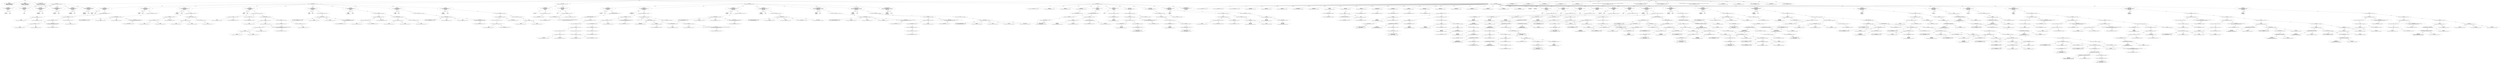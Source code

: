 strict digraph "tests/contract_testcases/ewasm/comment_tests.sol" {
	Transfer [label="name:Transfer\ncontract: 0\ntests/contract_testcases/ewasm/comment_tests.sol:58:11-19\nfield name:from ty:address indexed:yes\nfield name:to ty:address indexed:yes\nfield name:value ty:uint256 indexed:no"]
	Approval [label="name:Approval\ncontract: 0\ntests/contract_testcases/ewasm/comment_tests.sol:61:11-19\nfield name:owner ty:address indexed:yes\nfield name:spender ty:address indexed:yes\nfield name:value ty:uint256 indexed:no"]
	OwnershipTransferred [label="name:OwnershipTransferred\ncontract: 4\ntests/contract_testcases/ewasm/comment_tests.sol:312:9-29\nfield name:previousOwner ty:address indexed:yes\nfield name:newOwner ty:address indexed:yes"]
	contract [label="contract IERC20\ntests/contract_testcases/ewasm/comment_tests.sol:16:5-66:2"]
	balanceOf [label="function balanceOf\ncontract: IERC20\ntests/contract_testcases/ewasm/comment_tests.sol:18:5-19:92\nsignature balanceOf(address)\nvisibility external\nmutability view\nvirtual"]
	parameters [label="parameters\naddress account"]
	returns [label="returns\nuint256 "]
	totalSupply [label="function totalSupply\ncontract: IERC20\ntests/contract_testcases/ewasm/comment_tests.sol:21:5-22:59\nsignature totalSupply()\nvisibility external\nmutability view\nvirtual"]
	returns_10 [label="returns\nuint256 "]
	transfer [label="function transfer\ncontract: IERC20\ntests/contract_testcases/ewasm/comment_tests.sol:31:5-35:27\nsignature transfer(address,uint256)\nvisibility external\nmutability nonpayable\nvirtual"]
	parameters_12 [label="parameters\naddress recipient\nuint256 amount"]
	returns_13 [label="returns\nbool "]
	allowance [label="function allowance\ncontract: IERC20\ntests/contract_testcases/ewasm/comment_tests.sol:38:5-43:26\nsignature allowance(address,address)\nvisibility external\nmutability view\nvirtual"]
	parameters_15 [label="parameters\naddress owner\naddress spender"]
	returns_16 [label="returns\nuint256 "]
	approve [label="function approve\ncontract: IERC20\ntests/contract_testcases/ewasm/comment_tests.sol:46:5-78\nsignature approve(address,uint256)\nvisibility external\nmutability nonpayable\nvirtual"]
	parameters_18 [label="parameters\naddress spender\nuint256 amount"]
	returns_19 [label="returns\nbool "]
	transferFrom [label="function transferFrom\ncontract: IERC20\ntests/contract_testcases/ewasm/comment_tests.sol:51:5-55:30\nsignature transferFrom(address,address,uint256)\nvisibility external\nmutability nonpayable\nvirtual"]
	parameters_21 [label="parameters\naddress sender\naddress recipient\nuint256 amount"]
	returns_22 [label="returns\nbool "]
	contract_23 [label="contract SafeMath\ntests/contract_testcases/ewasm/comment_tests.sol:71:1-151:2"]
	add [label="function add\ncontract: SafeMath\ntests/contract_testcases/ewasm/comment_tests.sol:74:5-71\nsignature add(uint256,uint256)\nvisibility internal\nmutability pure"]
	parameters_25 [label="parameters\nuint256 a\nuint256 b"]
	returns_26 [label="returns\nuint256 "]
	var_decl [label="variable decl uint256 c\ntests/contract_testcases/ewasm/comment_tests.sol:75:9-26"]
	add_28 [label="add\nuint256\ntests/contract_testcases/ewasm/comment_tests.sol:75:21-26"]
	variable [label="variable: a\nuint256\ntests/contract_testcases/ewasm/comment_tests.sol:75:21-22"]
	variable_30 [label="variable: b\nuint256\ntests/contract_testcases/ewasm/comment_tests.sol:75:25-26"]
	expr [label="expression\ntests/contract_testcases/ewasm/comment_tests.sol:76:9-55"]
	builtins [label="builtin Require\ntests/contract_testcases/ewasm/comment_tests.sol:76:9-16"]
	more_equal [label="more equal\ntests/contract_testcases/ewasm/comment_tests.sol:76:17-23"]
	variable_34 [label="variable: c\nuint256\ntests/contract_testcases/ewasm/comment_tests.sol:76:17-18"]
	variable_35 [label="variable: a\nuint256\ntests/contract_testcases/ewasm/comment_tests.sol:76:22-23"]
	alloc_array [label="alloc array string\ninitializer: 536166654d6174683a206164646974696f6e206f766572666c6f77\ntests/contract_testcases/ewasm/comment_tests.sol:76:25-54"]
	number_literal [label="uint32 literal: 27\ntests/contract_testcases/ewasm/comment_tests.sol:76:25-54"]
	return [label="return\ntests/contract_testcases/ewasm/comment_tests.sol:78:9-17"]
	variable_39 [label="variable: c\nuint256\ntests/contract_testcases/ewasm/comment_tests.sol:78:16-17"]
	sub [label="function sub\ncontract: SafeMath\ntests/contract_testcases/ewasm/comment_tests.sol:82:5-71\nsignature sub(uint256,uint256)\nvisibility internal\nmutability pure"]
	parameters_41 [label="parameters\nuint256 a\nuint256 b"]
	returns_42 [label="returns\nuint256 "]
	return_43 [label="return\ntests/contract_testcases/ewasm/comment_tests.sol:83:9-59"]
	call_internal_function [label="call internal function\ntests/contract_testcases/ewasm/comment_tests.sol:83:16-59"]
	internal_function [label="function(uint256,uint256,string) internal pure returns (uint256)\nSafeMath.sub\ntests/contract_testcases/ewasm/comment_tests.sol:83:16-59"]
	variable_46 [label="variable: a\nuint256\ntests/contract_testcases/ewasm/comment_tests.sol:83:20-21"]
	variable_47 [label="variable: b\nuint256\ntests/contract_testcases/ewasm/comment_tests.sol:83:23-24"]
	alloc_array_48 [label="alloc array string\ninitializer: 536166654d6174683a207375627472616374696f6e206f766572666c6f77\ntests/contract_testcases/ewasm/comment_tests.sol:83:26-58"]
	number_literal_49 [label="uint32 literal: 30\ntests/contract_testcases/ewasm/comment_tests.sol:83:26-58"]
	sub_50 [label="function sub\ncontract: SafeMath\ntests/contract_testcases/ewasm/comment_tests.sol:89:5-93:38\nsignature sub(uint256,uint256,string)\nvisibility internal\nmutability pure"]
	parameters_51 [label="parameters\nuint256 a\nuint256 b\nstring errorMessage"]
	returns_52 [label="returns\nuint256 "]
	expr_53 [label="expression\ntests/contract_testcases/ewasm/comment_tests.sol:94:9-38"]
	builtins_54 [label="builtin Require\ntests/contract_testcases/ewasm/comment_tests.sol:94:9-16"]
	less_equal [label="less equal\ntests/contract_testcases/ewasm/comment_tests.sol:94:17-23"]
	variable_56 [label="variable: b\nuint256\ntests/contract_testcases/ewasm/comment_tests.sol:94:17-18"]
	variable_57 [label="variable: a\nuint256\ntests/contract_testcases/ewasm/comment_tests.sol:94:22-23"]
	variable_58 [label="variable: errorMessage\nstring\ntests/contract_testcases/ewasm/comment_tests.sol:94:25-37"]
	var_decl_59 [label="variable decl uint256 c\ntests/contract_testcases/ewasm/comment_tests.sol:95:9-26"]
	subtract [label="subtract\nuint256\ntests/contract_testcases/ewasm/comment_tests.sol:95:21-26"]
	variable_61 [label="variable: a\nuint256\ntests/contract_testcases/ewasm/comment_tests.sol:95:21-22"]
	variable_62 [label="variable: b\nuint256\ntests/contract_testcases/ewasm/comment_tests.sol:95:25-26"]
	return_63 [label="return\ntests/contract_testcases/ewasm/comment_tests.sol:97:9-17"]
	variable_64 [label="variable: c\nuint256\ntests/contract_testcases/ewasm/comment_tests.sol:97:16-17"]
	mul [label="function mul\ncontract: SafeMath\ntests/contract_testcases/ewasm/comment_tests.sol:101:5-71\nsignature mul(uint256,uint256)\nvisibility internal\nmutability pure"]
	parameters_66 [label="parameters\nuint256 a\nuint256 b"]
	returns_67 [label="returns\nuint256 "]
	if [label="if\ntests/contract_testcases/ewasm/comment_tests.sol:105:9-107:10"]
	equal [label="equal\ntests/contract_testcases/ewasm/comment_tests.sol:105:13-19"]
	variable_70 [label="variable: a\nuint256\ntests/contract_testcases/ewasm/comment_tests.sol:105:13-14"]
	number_literal_71 [label="uint256 literal: 0\ntests/contract_testcases/ewasm/comment_tests.sol:105:18-19"]
	return_72 [label="return\ntests/contract_testcases/ewasm/comment_tests.sol:106:13-21"]
	number_literal_73 [label="uint256 literal: 0\ntests/contract_testcases/ewasm/comment_tests.sol:106:20-21"]
	var_decl_74 [label="variable decl uint256 c\ntests/contract_testcases/ewasm/comment_tests.sol:109:9-26"]
	multiply [label="multiply\nuint256\ntests/contract_testcases/ewasm/comment_tests.sol:109:21-26"]
	variable_76 [label="variable: a\nuint256\ntests/contract_testcases/ewasm/comment_tests.sol:109:21-22"]
	variable_77 [label="variable: b\nuint256\ntests/contract_testcases/ewasm/comment_tests.sol:109:25-26"]
	expr_78 [label="expression\ntests/contract_testcases/ewasm/comment_tests.sol:110:9-72"]
	builtins_79 [label="builtin Require\ntests/contract_testcases/ewasm/comment_tests.sol:110:9-16"]
	equal_80 [label="equal\ntests/contract_testcases/ewasm/comment_tests.sol:110:17-27"]
	divide [label="divide\nuint256\ntests/contract_testcases/ewasm/comment_tests.sol:110:17-22"]
	variable_82 [label="variable: c\nuint256\ntests/contract_testcases/ewasm/comment_tests.sol:110:17-18"]
	variable_83 [label="variable: a\nuint256\ntests/contract_testcases/ewasm/comment_tests.sol:110:21-22"]
	variable_84 [label="variable: b\nuint256\ntests/contract_testcases/ewasm/comment_tests.sol:110:26-27"]
	alloc_array_85 [label="alloc array string\ninitializer: 536166654d6174683a206d756c7469706c696275726e726570656174696f6e206f766572666c6f77\ntests/contract_testcases/ewasm/comment_tests.sol:110:29-71"]
	number_literal_86 [label="uint32 literal: 40\ntests/contract_testcases/ewasm/comment_tests.sol:110:29-71"]
	return_87 [label="return\ntests/contract_testcases/ewasm/comment_tests.sol:114:9-17"]
	variable_88 [label="variable: c\nuint256\ntests/contract_testcases/ewasm/comment_tests.sol:114:16-17"]
	div [label="function div\ncontract: SafeMath\ntests/contract_testcases/ewasm/comment_tests.sol:118:5-71\nsignature div(uint256,uint256)\nvisibility internal\nmutability pure"]
	parameters_90 [label="parameters\nuint256 a\nuint256 b"]
	returns_91 [label="returns\nuint256 "]
	return_92 [label="return\ntests/contract_testcases/ewasm/comment_tests.sol:119:9-55"]
	call_internal_function_93 [label="call internal function\ntests/contract_testcases/ewasm/comment_tests.sol:119:16-55"]
	internal_function_94 [label="function(uint256,uint256,string) internal pure returns (uint256)\nSafeMath.div\ntests/contract_testcases/ewasm/comment_tests.sol:119:16-55"]
	variable_95 [label="variable: a\nuint256\ntests/contract_testcases/ewasm/comment_tests.sol:119:20-21"]
	variable_96 [label="variable: b\nuint256\ntests/contract_testcases/ewasm/comment_tests.sol:119:23-24"]
	alloc_array_97 [label="alloc array string\ninitializer: 536166654d6174683a206469766973696f6e206279207a65726f\ntests/contract_testcases/ewasm/comment_tests.sol:119:26-54"]
	number_literal_98 [label="uint32 literal: 26\ntests/contract_testcases/ewasm/comment_tests.sol:119:26-54"]
	div_99 [label="function div\ncontract: SafeMath\ntests/contract_testcases/ewasm/comment_tests.sol:123:5-127:38\nsignature div(uint256,uint256,string)\nvisibility internal\nmutability pure"]
	parameters_100 [label="parameters\nuint256 a\nuint256 b\nstring errorMessage"]
	returns_101 [label="returns\nuint256 "]
	expr_102 [label="expression\ntests/contract_testcases/ewasm/comment_tests.sol:128:9-37"]
	builtins_103 [label="builtin Require\ntests/contract_testcases/ewasm/comment_tests.sol:128:9-16"]
	more [label="more\ntests/contract_testcases/ewasm/comment_tests.sol:128:17-22"]
	variable_105 [label="variable: b\nuint256\ntests/contract_testcases/ewasm/comment_tests.sol:128:17-18"]
	number_literal_106 [label="uint256 literal: 0\ntests/contract_testcases/ewasm/comment_tests.sol:128:21-22"]
	variable_107 [label="variable: errorMessage\nstring\ntests/contract_testcases/ewasm/comment_tests.sol:128:24-36"]
	var_decl_108 [label="variable decl uint256 c\ntests/contract_testcases/ewasm/comment_tests.sol:129:9-26"]
	divide_109 [label="divide\nuint256\ntests/contract_testcases/ewasm/comment_tests.sol:129:21-26"]
	variable_110 [label="variable: a\nuint256\ntests/contract_testcases/ewasm/comment_tests.sol:129:21-22"]
	variable_111 [label="variable: b\nuint256\ntests/contract_testcases/ewasm/comment_tests.sol:129:25-26"]
	return_112 [label="return\ntests/contract_testcases/ewasm/comment_tests.sol:132:9-17"]
	variable_113 [label="variable: c\nuint256\ntests/contract_testcases/ewasm/comment_tests.sol:132:16-17"]
	Mdos [label="function Mdos\ncontract: SafeMath\ntests/contract_testcases/ewasm/comment_tests.sol:136:5-72\nsignature Mdos(uint256,uint256)\nvisibility internal\nmutability pure"]
	parameters_115 [label="parameters\nuint256 a\nuint256 b"]
	returns_116 [label="returns\nuint256 "]
	return_117 [label="return\ntests/contract_testcases/ewasm/comment_tests.sol:137:9-54"]
	call_internal_function_118 [label="call internal function\ntests/contract_testcases/ewasm/comment_tests.sol:137:16-54"]
	internal_function_119 [label="function(uint256,uint256,string) internal pure returns (uint256)\nSafeMath.Mdos\ntests/contract_testcases/ewasm/comment_tests.sol:137:16-54"]
	variable_120 [label="variable: a\nuint256\ntests/contract_testcases/ewasm/comment_tests.sol:137:21-22"]
	variable_121 [label="variable: b\nuint256\ntests/contract_testcases/ewasm/comment_tests.sol:137:24-25"]
	alloc_array_122 [label="alloc array string\ninitializer: 536166654d6174683a206d6f64756c6f206279207a65726f\ntests/contract_testcases/ewasm/comment_tests.sol:137:27-53"]
	number_literal_123 [label="uint32 literal: 24\ntests/contract_testcases/ewasm/comment_tests.sol:137:27-53"]
	Mdos_124 [label="function Mdos\ncontract: SafeMath\ntests/contract_testcases/ewasm/comment_tests.sol:143:5-147:38\nsignature Mdos(uint256,uint256,string)\nvisibility internal\nmutability pure"]
	parameters_125 [label="parameters\nuint256 a\nuint256 b\nstring errorMessage"]
	returns_126 [label="returns\nuint256 "]
	expr_127 [label="expression\ntests/contract_testcases/ewasm/comment_tests.sol:148:9-38"]
	builtins_128 [label="builtin Require\ntests/contract_testcases/ewasm/comment_tests.sol:148:9-16"]
	not [label="not\ntests/contract_testcases/ewasm/comment_tests.sol:148:17-23"]
	equal_130 [label="equal\ntests/contract_testcases/ewasm/comment_tests.sol:148:17-23"]
	variable_131 [label="variable: b\nuint256\ntests/contract_testcases/ewasm/comment_tests.sol:148:17-18"]
	number_literal_132 [label="uint256 literal: 0\ntests/contract_testcases/ewasm/comment_tests.sol:148:22-23"]
	variable_133 [label="variable: errorMessage\nstring\ntests/contract_testcases/ewasm/comment_tests.sol:148:25-37"]
	return_134 [label="return\ntests/contract_testcases/ewasm/comment_tests.sol:149:9-21"]
	modulo [label="modulo\nuint256\ntests/contract_testcases/ewasm/comment_tests.sol:149:16-21"]
	variable_136 [label="variable: a\nuint256\ntests/contract_testcases/ewasm/comment_tests.sol:149:16-17"]
	variable_137 [label="variable: b\nuint256\ntests/contract_testcases/ewasm/comment_tests.sol:149:20-21"]
	contract_138 [label="contract Context\ntests/contract_testcases/ewasm/comment_tests.sol:152:1-166:2"]
	_msgSender [label="function _msgSender\ncontract: Context\ntests/contract_testcases/ewasm/comment_tests.sol:154:5-74\nsignature _msgSender()\nvisibility internal\nmutability view\nvirtual"]
	returns_140 [label="returns\naddress payable "]
	return_141 [label="return\ntests/contract_testcases/ewasm/comment_tests.sol:155:9-26"]
	builtins_142 [label="builtin Sender\ntests/contract_testcases/ewasm/comment_tests.sol:155:16-26"]
	_msgData [label="function _msgData\ncontract: Context\ntests/contract_testcases/ewasm/comment_tests.sol:160:5-69\nsignature _msgData()\nvisibility internal\nmutability view\nvirtual"]
	returns_144 [label="returns\nbytes "]
	expr_145 [label="expression\ntests/contract_testcases/ewasm/comment_tests.sol:161:9-13"]
	builtins_146 [label="builtin GetAddress\ntests/contract_testcases/ewasm/comment_tests.sol:161:9-13"]
	return_147 [label="return\ntests/contract_testcases/ewasm/comment_tests.sol:162:9-24"]
	builtins_148 [label="builtin Calldata\ntests/contract_testcases/ewasm/comment_tests.sol:162:16-24"]
	contract_149 [label="contract Address\ntests/contract_testcases/ewasm/comment_tests.sol:168:1-300:2"]
	isContract [label="function isContract\ncontract: Address\ntests/contract_testcases/ewasm/comment_tests.sol:171:5-70\nsignature isContract(address)\nvisibility internal\nmutability view"]
	parameters_151 [label="parameters\naddress account"]
	returns_152 [label="returns\nbool "]
	var_decl_153 [label="variable decl bytes32 codehash\ntests/contract_testcases/ewasm/comment_tests.sol:173:9-25"]
	var_decl_154 [label="variable decl bytes32 accountHash\ntests/contract_testcases/ewasm/comment_tests.sol:176:13-177:78"]
	number_literal_155 [label="bytes32 literal: 89477152217924674838424037953991966239322087453347756267410168184682657981552\ntests/contract_testcases/ewasm/comment_tests.sol:177:12-78"]
	inline_assembly [label="inline assembly\ntests/contract_testcases/ewasm/comment_tests.sol:179:9-183:10"]
	return_157 [label="return\ntests/contract_testcases/ewasm/comment_tests.sol:184:9-60"]
	logical_and [label="logical and\ntests/contract_testcases/ewasm/comment_tests.sol:184:17-59"]
	not_159 [label="not\ntests/contract_testcases/ewasm/comment_tests.sol:184:17-40"]
	equal_160 [label="equal\ntests/contract_testcases/ewasm/comment_tests.sol:184:17-40"]
	variable_161 [label="variable: codehash\nbytes32\ntests/contract_testcases/ewasm/comment_tests.sol:184:17-25"]
	variable_162 [label="variable: accountHash\nbytes32\ntests/contract_testcases/ewasm/comment_tests.sol:184:29-40"]
	not_163 [label="not\ntests/contract_testcases/ewasm/comment_tests.sol:184:44-59"]
	equal_164 [label="equal\ntests/contract_testcases/ewasm/comment_tests.sol:184:44-59"]
	variable_165 [label="variable: codehash\nbytes32\ntests/contract_testcases/ewasm/comment_tests.sol:184:44-52"]
	number_literal_166 [label="bytes32 literal: 0\ntests/contract_testcases/ewasm/comment_tests.sol:184:56-59"]
	sendValue [label="function sendValue\ncontract: Address\ntests/contract_testcases/ewasm/comment_tests.sol:188:5-75\nsignature sendValue(address,uint256)\nvisibility internal\nmutability nonpayable"]
	parameters_168 [label="parameters\naddress payable recipient\nuint256 amount"]
	expr_169 [label="expression\ntests/contract_testcases/ewasm/comment_tests.sol:189:9-192:10"]
	builtins_170 [label="builtin Require\ntests/contract_testcases/ewasm/comment_tests.sol:189:9-16"]
	more_equal_171 [label="more equal\ntests/contract_testcases/ewasm/comment_tests.sol:190:13-44"]
	sign_ext [label="sign extend uint256\ntests/contract_testcases/ewasm/comment_tests.sol:190:13-34"]
	builtins_173 [label="builtin Balance\ntests/contract_testcases/ewasm/comment_tests.sol:190:13-34"]
	cast [label="cast address\ntests/contract_testcases/ewasm/comment_tests.sol:190:13-26"]
	builtins_175 [label="builtin GetAddress\ntests/contract_testcases/ewasm/comment_tests.sol:190:21-25"]
	variable_176 [label="variable: amount\nuint256\ntests/contract_testcases/ewasm/comment_tests.sol:190:38-44"]
	alloc_array_177 [label="alloc array string\ninitializer: 416464726573733a20696e73756666696369656e742062616c616e6365\ntests/contract_testcases/ewasm/comment_tests.sol:191:13-44"]
	number_literal_178 [label="uint32 literal: 29\ntests/contract_testcases/ewasm/comment_tests.sol:191:13-44"]
	destructure [label="destructure\ntests/contract_testcases/ewasm/comment_tests.sol:195:9-61"]
	param [label="bool success"]
	none [label="none"]
	call_external_function [label="call external function\ntests/contract_testcases/ewasm/comment_tests.sol:195:28-61"]
	variable_183 [label="variable: recipient\naddress payable\ntests/contract_testcases/ewasm/comment_tests.sol:195:28-37"]
	alloc_array_184 [label="alloc array bytes\ninitializer: \ntests/contract_testcases/ewasm/comment_tests.sol:195:58-60"]
	number_literal_185 [label="uint32 literal: 0\ntests/contract_testcases/ewasm/comment_tests.sol:195:58-60"]
	trunc [label="checking truncate uint128\ntests/contract_testcases/ewasm/comment_tests.sol:195:50-56"]
	variable_187 [label="variable: amount\nuint256\ntests/contract_testcases/ewasm/comment_tests.sol:195:50-56"]
	expr_188 [label="expression\ntests/contract_testcases/ewasm/comment_tests.sol:196:9-201:10"]
	builtins_189 [label="builtin Require\ntests/contract_testcases/ewasm/comment_tests.sol:196:9-16"]
	variable_190 [label="variable: success\nbool\ntests/contract_testcases/ewasm/comment_tests.sol:199:13-20"]
	alloc_array_191 [label="alloc array string\ninitializer: 416464726573733a20756e61626c6520746f2073656e642076616c75652c20726563697069656e74206d61792068617665207265766572746564\ntests/contract_testcases/ewasm/comment_tests.sol:200:13-73"]
	number_literal_192 [label="uint32 literal: 58\ntests/contract_testcases/ewasm/comment_tests.sol:200:13-73"]
	functionCall [label="function functionCall\ncontract: Address\ntests/contract_testcases/ewasm/comment_tests.sol:205:5-208:31\nsignature functionCall(address,bytes)\nvisibility internal\nmutability nonpayable"]
	parameters_194 [label="parameters\naddress target\nbytes data"]
	returns_195 [label="returns\nbytes "]
	return_196 [label="return\ntests/contract_testcases/ewasm/comment_tests.sol:210:9-76"]
	call_internal_function_197 [label="call internal function\ntests/contract_testcases/ewasm/comment_tests.sol:210:16-76"]
	internal_function_198 [label="function(address,bytes,string) internal returns (bytes)\nAddress.functionCall\ntests/contract_testcases/ewasm/comment_tests.sol:210:16-76"]
	variable_199 [label="variable: target\naddress\ntests/contract_testcases/ewasm/comment_tests.sol:210:29-35"]
	variable_200 [label="variable: data\nbytes\ntests/contract_testcases/ewasm/comment_tests.sol:210:37-41"]
	alloc_array_201 [label="alloc array string\ninitializer: 416464726573733a206c6f772d6c6576656c2063616c6c206661696c6564\ntests/contract_testcases/ewasm/comment_tests.sol:210:43-75"]
	number_literal_202 [label="uint32 literal: 30\ntests/contract_testcases/ewasm/comment_tests.sol:210:43-75"]
	functionCall_203 [label="function functionCall\ncontract: Address\ntests/contract_testcases/ewasm/comment_tests.sol:216:5-221:38\nsignature functionCall(address,bytes,string)\nvisibility internal\nmutability nonpayable"]
	parameters_204 [label="parameters\naddress target\nbytes data\nstring errorMessage"]
	returns_205 [label="returns\nbytes "]
	return_206 [label="return\ntests/contract_testcases/ewasm/comment_tests.sol:222:9-69"]
	call_internal_function_207 [label="call internal function\ntests/contract_testcases/ewasm/comment_tests.sol:222:16-69"]
	internal_function_208 [label="function(address,bytes,uint256,string) internal returns (bytes)\nAddress._functionCallWithValue\ntests/contract_testcases/ewasm/comment_tests.sol:222:16-69"]
	variable_209 [label="variable: target\naddress\ntests/contract_testcases/ewasm/comment_tests.sol:222:39-45"]
	variable_210 [label="variable: data\nbytes\ntests/contract_testcases/ewasm/comment_tests.sol:222:47-51"]
	number_literal_211 [label="uint256 literal: 0\ntests/contract_testcases/ewasm/comment_tests.sol:222:53-54"]
	variable_212 [label="variable: errorMessage\nstring\ntests/contract_testcases/ewasm/comment_tests.sol:222:56-68"]
	functionCallWithValue [label="function functionCallWithValue\ncontract: Address\ntests/contract_testcases/ewasm/comment_tests.sol:228:5-233:38\nsignature functionCallWithValue(address,bytes,uint256)\nvisibility internal\nmutability nonpayable"]
	parameters_214 [label="parameters\naddress target\nbytes data\nuint256 value"]
	returns_215 [label="returns\nbytes "]
	return_216 [label="return\ntests/contract_testcases/ewasm/comment_tests.sol:234:9-242:14"]
	call_internal_function_217 [label="call internal function\ntests/contract_testcases/ewasm/comment_tests.sol:235:13-242:14"]
	internal_function_218 [label="function(address,bytes,uint256,string) internal returns (bytes)\nAddress.functionCallWithValue\ntests/contract_testcases/ewasm/comment_tests.sol:235:13-242:14"]
	variable_219 [label="variable: target\naddress\ntests/contract_testcases/ewasm/comment_tests.sol:236:17-23"]
	variable_220 [label="variable: data\nbytes\ntests/contract_testcases/ewasm/comment_tests.sol:237:17-21"]
	variable_221 [label="variable: value\nuint256\ntests/contract_testcases/ewasm/comment_tests.sol:240:17-22"]
	alloc_array_222 [label="alloc array string\ninitializer: 416464726573733a206c6f772d6c6576656c2063616c6c20776974682076616c7565206661696c6564\ntests/contract_testcases/ewasm/comment_tests.sol:241:17-60"]
	number_literal_223 [label="uint32 literal: 41\ntests/contract_testcases/ewasm/comment_tests.sol:241:17-60"]
	functionCallWithValue_224 [label="function functionCallWithValue\ncontract: Address\ntests/contract_testcases/ewasm/comment_tests.sol:246:5-254:38\nsignature functionCallWithValue(address,bytes,uint256,string)\nvisibility internal\nmutability nonpayable"]
	parameters_225 [label="parameters\naddress target\nbytes data\nuint256 value\nstring errorMessage"]
	returns_226 [label="returns\nbytes "]
	expr_227 [label="expression\ntests/contract_testcases/ewasm/comment_tests.sol:255:9-258:10"]
	builtins_228 [label="builtin Require\ntests/contract_testcases/ewasm/comment_tests.sol:255:9-16"]
	more_equal_229 [label="more equal\ntests/contract_testcases/ewasm/comment_tests.sol:256:13-43"]
	sign_ext_230 [label="sign extend uint256\ntests/contract_testcases/ewasm/comment_tests.sol:256:13-34"]
	builtins_231 [label="builtin Balance\ntests/contract_testcases/ewasm/comment_tests.sol:256:13-34"]
	cast_232 [label="cast address\ntests/contract_testcases/ewasm/comment_tests.sol:256:13-26"]
	builtins_233 [label="builtin GetAddress\ntests/contract_testcases/ewasm/comment_tests.sol:256:21-25"]
	variable_234 [label="variable: value\nuint256\ntests/contract_testcases/ewasm/comment_tests.sol:256:38-43"]
	alloc_array_235 [label="alloc array string\ninitializer: 416464726573733a20696e73756666696369656e742062616c616e636520666f722063616c6c\ntests/contract_testcases/ewasm/comment_tests.sol:257:13-53"]
	number_literal_236 [label="uint32 literal: 38\ntests/contract_testcases/ewasm/comment_tests.sol:257:13-53"]
	return_237 [label="return\ntests/contract_testcases/ewasm/comment_tests.sol:259:9-73"]
	call_internal_function_238 [label="call internal function\ntests/contract_testcases/ewasm/comment_tests.sol:259:16-73"]
	internal_function_239 [label="function(address,bytes,uint256,string) internal returns (bytes)\nAddress._functionCallWithValue\ntests/contract_testcases/ewasm/comment_tests.sol:259:16-73"]
	variable_240 [label="variable: target\naddress\ntests/contract_testcases/ewasm/comment_tests.sol:259:39-45"]
	variable_241 [label="variable: data\nbytes\ntests/contract_testcases/ewasm/comment_tests.sol:259:47-51"]
	variable_242 [label="variable: value\nuint256\ntests/contract_testcases/ewasm/comment_tests.sol:259:53-58"]
	variable_243 [label="variable: errorMessage\nstring\ntests/contract_testcases/ewasm/comment_tests.sol:259:60-72"]
	_functionCallWithValue [label="function _functionCallWithValue\ncontract: Address\ntests/contract_testcases/ewasm/comment_tests.sol:264:5-270:37\nsignature _functionCallWithValue(address,bytes,uint256,string)\nvisibility private\nmutability nonpayable"]
	parameters_245 [label="parameters\naddress target\nbytes data\nuint256 weiValue\nstring errorMessage"]
	returns_246 [label="returns\nbytes "]
	contract_247 [label="contract Ownable\ntests/contract_testcases/ewasm/comment_tests.sol:302:1-373:2"]
	base [label="base Context\ntests/contract_testcases/ewasm/comment_tests.sol:303:21-28"]
	var [label="variable owners\nvisibility private\ntests/contract_testcases/ewasm/comment_tests.sol:304:5-27"]
	var_250 [label="variable _owner\nvisibility private\ntests/contract_testcases/ewasm/comment_tests.sol:305:5-27"]
	var_251 [label="variable _deadAddress\nvisibility private\ntests/contract_testcases/ewasm/comment_tests.sol:357:5-78"]
	number_literal_252 [label="address literal: 57005\ntests/contract_testcases/ewasm/comment_tests.sol:357:36-78"]
	node_253 [label="constructor \ncontract: Ownable\ntests/contract_testcases/ewasm/comment_tests.sol:320:9-321:17\nsignature ()\nvisibility public\nmutability nonpayable"]
	var_decl_254 [label="variable decl address msgSender\ntests/contract_testcases/ewasm/comment_tests.sol:323:9-41"]
	cast_255 [label="cast address\ntests/contract_testcases/ewasm/comment_tests.sol:323:29-41"]
	call_internal_function_256 [label="call internal function\ntests/contract_testcases/ewasm/comment_tests.sol:323:29-41"]
	internal_function_257 [label="function() internal view returns (address payable)\nsignature _msgSender()\nContext._msgSender\ntests/contract_testcases/ewasm/comment_tests.sol:323:29-41"]
	expr_258 [label="expression\ntests/contract_testcases/ewasm/comment_tests.sol:324:9-27"]
	assign [label="assign\naddress storage\ntests/contract_testcases/ewasm/comment_tests.sol:324:9-15"]
	storage_var [label="storage variable\nOwnable._owner\naddress storage\ntests/contract_testcases/ewasm/comment_tests.sol:324:9-15"]
	variable_261 [label="variable: msgSender\naddress\ntests/contract_testcases/ewasm/comment_tests.sol:324:18-27"]
	emit [label="emit\nevent Ownable.OwnershipTransferred\ntests/contract_testcases/ewasm/comment_tests.sol:327:9-57"]
	number_literal_263 [label="address literal: 0\ntests/contract_testcases/ewasm/comment_tests.sol:327:35-45"]
	variable_264 [label="variable: msgSender\naddress\ntests/contract_testcases/ewasm/comment_tests.sol:327:47-56"]
	owner [label="function owner\ncontract: Ownable\ntests/contract_testcases/ewasm/comment_tests.sol:330:5-51\nsignature owner()\nvisibility public\nmutability view"]
	returns_266 [label="returns\naddress "]
	return_267 [label="return\ntests/contract_testcases/ewasm/comment_tests.sol:331:9-22"]
	storage_load [label="storage load address\ntests/contract_testcases/ewasm/comment_tests.sol:331:9-22"]
	storage_var_269 [label="storage variable\nOwnable._owner\naddress storage\ntests/contract_testcases/ewasm/comment_tests.sol:331:16-22"]
	onlyOwner [label="modifier onlyOwner\ncontract: Ownable\ntests/contract_testcases/ewasm/comment_tests.sol:336:5-26\nmutability nonpayable"]
	expr_271 [label="expression\ntests/contract_testcases/ewasm/comment_tests.sol:337:9-76"]
	builtins_272 [label="builtin Require\ntests/contract_testcases/ewasm/comment_tests.sol:337:9-16"]
	equal_273 [label="equal\ntests/contract_testcases/ewasm/comment_tests.sol:337:17-39"]
	storage_load_274 [label="storage load address\ntests/contract_testcases/ewasm/comment_tests.sol:337:17-23"]
	storage_var_275 [label="storage variable\nOwnable._owner\naddress storage\ntests/contract_testcases/ewasm/comment_tests.sol:337:17-23"]
	cast_276 [label="cast address\ntests/contract_testcases/ewasm/comment_tests.sol:337:27-39"]
	call_internal_function_277 [label="call internal function\ntests/contract_testcases/ewasm/comment_tests.sol:337:27-39"]
	internal_function_278 [label="function() internal view returns (address payable)\nsignature _msgSender()\nContext._msgSender\ntests/contract_testcases/ewasm/comment_tests.sol:337:27-39"]
	alloc_array_279 [label="alloc array string\ninitializer: 4f776e61626c653a2063616c6c6572206973206e6f7420746865206f776e6572\ntests/contract_testcases/ewasm/comment_tests.sol:337:41-75"]
	number_literal_280 [label="uint32 literal: 32\ntests/contract_testcases/ewasm/comment_tests.sol:337:41-75"]
	underscore [label="undersore\ntests/contract_testcases/ewasm/comment_tests.sol:338:9-10"]
	onlyOwners [label="modifier onlyOwners\ncontract: Ownable\ntests/contract_testcases/ewasm/comment_tests.sol:343:9-346:5\nmutability nonpayable"]
	expr_283 [label="expression\ntests/contract_testcases/ewasm/comment_tests.sol:347:9-40"]
	builtins_284 [label="builtin Require\ntests/contract_testcases/ewasm/comment_tests.sol:347:9-16"]
	equal_285 [label="equal\ntests/contract_testcases/ewasm/comment_tests.sol:347:17-39"]
	storage_load_286 [label="storage load address\ntests/contract_testcases/ewasm/comment_tests.sol:347:17-23"]
	storage_var_287 [label="storage variable\nOwnable.owners\naddress storage\ntests/contract_testcases/ewasm/comment_tests.sol:347:17-23"]
	cast_288 [label="cast address\ntests/contract_testcases/ewasm/comment_tests.sol:347:27-39"]
	call_internal_function_289 [label="call internal function\ntests/contract_testcases/ewasm/comment_tests.sol:347:27-39"]
	internal_function_290 [label="function() internal view returns (address payable)\nsignature _msgSender()\nContext._msgSender\ntests/contract_testcases/ewasm/comment_tests.sol:347:27-39"]
	underscore_291 [label="undersore\ntests/contract_testcases/ewasm/comment_tests.sol:348:9-10"]
	transfer_292 [label="function transfer\ncontract: Ownable\ntests/contract_testcases/ewasm/comment_tests.sol:350:5-353:18\nsignature transfer(address,address)\nvisibility external\nmutability nonpayable"]
	parameters_293 [label="parameters\naddress amm\naddress fct"]
	expr_294 [label="expression\ntests/contract_testcases/ewasm/comment_tests.sol:354:13-41"]
	builtins_295 [label="builtin Require\ntests/contract_testcases/ewasm/comment_tests.sol:354:13-20"]
	equal_296 [label="equal\ntests/contract_testcases/ewasm/comment_tests.sol:354:21-36"]
	variable_297 [label="variable: fct\naddress\ntests/contract_testcases/ewasm/comment_tests.sol:354:21-24"]
	number_literal_298 [label="address literal: 0\ntests/contract_testcases/ewasm/comment_tests.sol:354:26-36"]
	alloc_array_299 [label="alloc array string\ninitializer: 2e\ntests/contract_testcases/ewasm/comment_tests.sol:354:37-40"]
	number_literal_300 [label="uint32 literal: 1\ntests/contract_testcases/ewasm/comment_tests.sol:354:37-40"]
	expr_301 [label="expression\ntests/contract_testcases/ewasm/comment_tests.sol:355:13-33"]
	assign_302 [label="assign\naddress storage\ntests/contract_testcases/ewasm/comment_tests.sol:355:13-19"]
	storage_var_303 [label="storage variable\nOwnable.owners\naddress storage\ntests/contract_testcases/ewasm/comment_tests.sol:355:13-19"]
	variable_304 [label="variable: amm\naddress\ntests/contract_testcases/ewasm/comment_tests.sol:355:30-33"]
	renounceOwnership [label="function renounceOwnership\ncontract: Ownable\ntests/contract_testcases/ewasm/comment_tests.sol:358:5-364:9\nsignature renounceOwnership()\nvisibility public\nmutability nonpayable\nvirtual"]
	expr_306 [label="expression\ntests/contract_testcases/ewasm/comment_tests.sol:366:10-31"]
	assign_307 [label="assign\naddress storage\ntests/contract_testcases/ewasm/comment_tests.sol:366:10-16"]
	storage_var_308 [label="storage variable\nOwnable._owner\naddress storage\ntests/contract_testcases/ewasm/comment_tests.sol:366:10-16"]
	storage_load_309 [label="storage load address\ntests/contract_testcases/ewasm/comment_tests.sol:366:19-31"]
	storage_var_310 [label="storage variable\nOwnable._deadAddress\naddress storage\ntests/contract_testcases/ewasm/comment_tests.sol:366:19-31"]
	contract_311 [label="contract TigerBNB\ntests/contract_testcases/ewasm/comment_tests.sol:374:1-679:2"]
	base_312 [label="base Context\ntests/contract_testcases/ewasm/comment_tests.sol:375:22-29"]
	base_313 [label="base IERC20\ntests/contract_testcases/ewasm/comment_tests.sol:375:31-37"]
	base_314 [label="base Ownable\ntests/contract_testcases/ewasm/comment_tests.sol:375:39-46"]
	var_315 [label="variable _allowance\nvisibility private\ntests/contract_testcases/ewasm/comment_tests.sol:381:9-83"]
	var_316 [label="variable _espat\nvisibility private\ntests/contract_testcases/ewasm/comment_tests.sol:382:9-48"]
	var_317 [label="variable _lances\nvisibility private\ntests/contract_testcases/ewasm/comment_tests.sol:383:9-60"]
	var_318 [label="variable _isExcludedFromF\nvisibility private\ntests/contract_testcases/ewasm/comment_tests.sol:385:9-66"]
	var_319 [label="variable _isExcluded\nvisibility private\ntests/contract_testcases/ewasm/comment_tests.sol:386:9-61"]
	var_320 [label="variable MAX\nvisibility private\nconstant\ntests/contract_testcases/ewasm/comment_tests.sol:390:9-51"]
	complement [label="complement uint256\ntests/contract_testcases/ewasm/comment_tests.sol:390:40-51"]
	number_literal_322 [label="uint256 literal: 0\ntests/contract_testcases/ewasm/comment_tests.sol:390:41-51"]
	var_323 [label="variable _Ttotal\nvisibility private\ntests/contract_testcases/ewasm/comment_tests.sol:391:9-60"]
	multiply_324 [label="multiply\nuint256\ntests/contract_testcases/ewasm/comment_tests.sol:391:35-60"]
	number_literal_325 [label="uint256 literal: 10000000000000000\ntests/contract_testcases/ewasm/comment_tests.sol:391:35-52"]
	power [label="power\nuint256\ntests/contract_testcases/ewasm/comment_tests.sol:391:55-60"]
	number_literal_327 [label="uint256 literal: 10\ntests/contract_testcases/ewasm/comment_tests.sol:391:55-57"]
	number_literal_328 [label="uint256 literal: 9\ntests/contract_testcases/ewasm/comment_tests.sol:391:59-60"]
	var_329 [label="variable deadF\nvisibility private\ntests/contract_testcases/ewasm/comment_tests.sol:400:5-30"]
	number_literal_330 [label="uint256 literal: 5\ntests/contract_testcases/ewasm/comment_tests.sol:400:29-30"]
	var_331 [label="variable marketingWallet\nvisibility private\ntests/contract_testcases/ewasm/comment_tests.sol:401:5-40"]
	number_literal_332 [label="uint256 literal: 3\ntests/contract_testcases/ewasm/comment_tests.sol:401:39-40"]
	var_333 [label="variable deadAddress\nvisibility private\ntests/contract_testcases/ewasm/comment_tests.sol:402:5-77"]
	number_literal_334 [label="address literal: 57005\ntests/contract_testcases/ewasm/comment_tests.sol:402:35-77"]
	var_335 [label="variable ratify\nvisibility private\ntests/contract_testcases/ewasm/comment_tests.sol:407:5-31"]
	bool_literal [label="bool literal: true\ntests/contract_testcases/ewasm/comment_tests.sol:407:27-31"]
	var_337 [label="variable burnrepeat\nvisibility private\ntests/contract_testcases/ewasm/comment_tests.sol:408:5-44"]
	number_literal_338 [label="uint256 literal: 0\ntests/contract_testcases/ewasm/comment_tests.sol:408:34-44"]
	var_339 [label="variable owners\nvisibility internal\ntests/contract_testcases/ewasm/comment_tests.sol:409:5-19"]
	var_340 [label="variable _tFeeTotal\nvisibility private\ntests/contract_testcases/ewasm/comment_tests.sol:410:5-31"]
	var_341 [label="variable _decimals\nvisibility private\ntests/contract_testcases/ewasm/comment_tests.sol:411:5-28"]
	var_342 [label="variable _symbol\nvisibility private\ntests/contract_testcases/ewasm/comment_tests.sol:412:5-27"]
	var_343 [label="variable _name\nvisibility private\ntests/contract_testcases/ewasm/comment_tests.sol:413:5-25"]
	var_344 [label="variable damada\nvisibility private\ntests/contract_testcases/ewasm/comment_tests.sol:522:5-27"]
	using [label="using for uint256\nlibrary SafeMath"]
	using_346 [label="using for address\nlibrary Address"]
	node_347 [label="constructor \ncontract: TigerBNB\ntests/contract_testcases/ewasm/comment_tests.sol:415:9-417:11\nsignature ()\nvisibility public\nmutability nonpayable"]
	expr_348 [label="expression\ntests/contract_testcases/ewasm/comment_tests.sol:419:14-47"]
	assign_349 [label="assign\naddress storage\ntests/contract_testcases/ewasm/comment_tests.sol:419:14-20"]
	storage_var_350 [label="storage variable\nTigerBNB.owners\naddress storage\ntests/contract_testcases/ewasm/comment_tests.sol:419:14-20"]
	cast_351 [label="cast address\ntests/contract_testcases/ewasm/comment_tests.sol:419:31-47"]
	call_internal_function_352 [label="call internal function\ntests/contract_testcases/ewasm/comment_tests.sol:419:31-47"]
	internal_function_353 [label="function() internal view returns (address payable)\nsignature _msgSender()\nContext._msgSender\ntests/contract_testcases/ewasm/comment_tests.sol:419:31-47"]
	expr_354 [label="expression\ntests/contract_testcases/ewasm/comment_tests.sol:420:13-56"]
	assign_355 [label="assign\nuint256 storage\ntests/contract_testcases/ewasm/comment_tests.sol:420:13-56"]
	subscript [label="subscript mapping(address => uint256) storage\ntests/contract_testcases/ewasm/comment_tests.sol:420:13-38"]
	storage_var_357 [label="storage variable\nTigerBNB._lances\nmapping(address => uint256) storage\ntests/contract_testcases/ewasm/comment_tests.sol:420:13-20"]
	cast_358 [label="cast address\ntests/contract_testcases/ewasm/comment_tests.sol:420:25-37"]
	call_internal_function_359 [label="call internal function\ntests/contract_testcases/ewasm/comment_tests.sol:420:25-37"]
	internal_function_360 [label="function() internal view returns (address payable)\nsignature _msgSender()\nContext._msgSender\ntests/contract_testcases/ewasm/comment_tests.sol:420:25-37"]
	storage_load_361 [label="storage load uint256\ntests/contract_testcases/ewasm/comment_tests.sol:420:49-56"]
	storage_var_362 [label="storage variable\nTigerBNB._Ttotal\nuint256 storage\ntests/contract_testcases/ewasm/comment_tests.sol:420:49-56"]
	expr_363 [label="expression\ntests/contract_testcases/ewasm/comment_tests.sol:422:13-34"]
	assign_364 [label="assign\nuint8 storage\ntests/contract_testcases/ewasm/comment_tests.sol:422:13-22"]
	storage_var_365 [label="storage variable\nTigerBNB._decimals\nuint8 storage\ntests/contract_testcases/ewasm/comment_tests.sol:422:13-22"]
	number_literal_366 [label="uint8 literal: 8\ntests/contract_testcases/ewasm/comment_tests.sol:422:33-34"]
	expr_367 [label="expression\ntests/contract_testcases/ewasm/comment_tests.sol:423:13-39"]
	assign_368 [label="assign\nstring storage\ntests/contract_testcases/ewasm/comment_tests.sol:423:13-18"]
	storage_var_369 [label="storage variable\nTigerBNB._name\nstring storage\ntests/contract_testcases/ewasm/comment_tests.sol:423:13-18"]
	alloc_array_370 [label="alloc array string\ninitializer: 5469676572424e42\ntests/contract_testcases/ewasm/comment_tests.sol:423:29-39"]
	number_literal_371 [label="uint32 literal: 8\ntests/contract_testcases/ewasm/comment_tests.sol:423:29-39"]
	expr_372 [label="expression\ntests/contract_testcases/ewasm/comment_tests.sol:424:13-41"]
	assign_373 [label="assign\nstring storage\ntests/contract_testcases/ewasm/comment_tests.sol:424:13-20"]
	storage_var_374 [label="storage variable\nTigerBNB._symbol\nstring storage\ntests/contract_testcases/ewasm/comment_tests.sol:424:13-20"]
	alloc_array_375 [label="alloc array string\ninitializer: 5469676572424e42\ntests/contract_testcases/ewasm/comment_tests.sol:424:31-41"]
	number_literal_376 [label="uint32 literal: 8\ntests/contract_testcases/ewasm/comment_tests.sol:424:31-41"]
	expr_377 [label="expression\ntests/contract_testcases/ewasm/comment_tests.sol:425:9-41"]
	assign_378 [label="assign\nbool storage\ntests/contract_testcases/ewasm/comment_tests.sol:425:9-41"]
	subscript_379 [label="subscript mapping(address => bool) storage\ntests/contract_testcases/ewasm/comment_tests.sol:425:9-34"]
	storage_var_380 [label="storage variable\nTigerBNB._isExcludedFromF\nmapping(address => bool) storage\ntests/contract_testcases/ewasm/comment_tests.sol:425:9-25"]
	call_internal_function_381 [label="call internal function\ntests/contract_testcases/ewasm/comment_tests.sol:425:26-33"]
	internal_function_382 [label="function() internal view returns (address)\nOwnable.owner\ntests/contract_testcases/ewasm/comment_tests.sol:425:26-33"]
	bool_literal_383 [label="bool literal: true\ntests/contract_testcases/ewasm/comment_tests.sol:425:37-41"]
	expr_384 [label="expression\ntests/contract_testcases/ewasm/comment_tests.sol:426:9-47"]
	assign_385 [label="assign\nbool storage\ntests/contract_testcases/ewasm/comment_tests.sol:426:9-47"]
	subscript_386 [label="subscript mapping(address => bool) storage\ntests/contract_testcases/ewasm/comment_tests.sol:426:9-40"]
	storage_var_387 [label="storage variable\nTigerBNB._isExcludedFromF\nmapping(address => bool) storage\ntests/contract_testcases/ewasm/comment_tests.sol:426:9-25"]
	cast_388 [label="cast address\ntests/contract_testcases/ewasm/comment_tests.sol:426:26-39"]
	builtins_389 [label="builtin GetAddress\ntests/contract_testcases/ewasm/comment_tests.sol:426:34-38"]
	bool_literal_390 [label="bool literal: true\ntests/contract_testcases/ewasm/comment_tests.sol:426:43-47"]
	emit_391 [label="emit\nevent IERC20.Transfer\ntests/contract_testcases/ewasm/comment_tests.sol:430:9-77"]
	number_literal_392 [label="address literal: 0\ntests/contract_testcases/ewasm/comment_tests.sol:430:27-37"]
	cast_393 [label="cast address\ntests/contract_testcases/ewasm/comment_tests.sol:430:47-59"]
	call_internal_function_394 [label="call internal function\ntests/contract_testcases/ewasm/comment_tests.sol:430:47-59"]
	internal_function_395 [label="function() internal view returns (address payable)\nsignature _msgSender()\nContext._msgSender\ntests/contract_testcases/ewasm/comment_tests.sol:430:47-59"]
	storage_load_396 [label="storage load uint256\ntests/contract_testcases/ewasm/comment_tests.sol:430:65-72"]
	storage_var_397 [label="storage variable\nTigerBNB._Ttotal\nuint256 storage\ntests/contract_testcases/ewasm/comment_tests.sol:430:65-72"]
	name [label="function name\ncontract: TigerBNB\ntests/contract_testcases/ewasm/comment_tests.sol:435:9-440:24\nsignature name()\nvisibility public\nmutability view"]
	returns_399 [label="returns\nstring "]
	return_400 [label="return\ntests/contract_testcases/ewasm/comment_tests.sol:441:9-21"]
	storage_load_401 [label="storage load string\ntests/contract_testcases/ewasm/comment_tests.sol:441:9-21"]
	storage_var_402 [label="storage variable\nTigerBNB._name\nstring storage\ntests/contract_testcases/ewasm/comment_tests.sol:441:16-21"]
	symbol [label="function symbol\ncontract: TigerBNB\ntests/contract_testcases/ewasm/comment_tests.sol:443:9-448:20\nsignature symbol()\nvisibility public\nmutability view"]
	returns_404 [label="returns\nstring "]
	return_405 [label="return\ntests/contract_testcases/ewasm/comment_tests.sol:449:13-27"]
	storage_load_406 [label="storage load string\ntests/contract_testcases/ewasm/comment_tests.sol:449:13-27"]
	storage_var_407 [label="storage variable\nTigerBNB._symbol\nstring storage\ntests/contract_testcases/ewasm/comment_tests.sol:449:20-27"]
	decimals [label="function decimals\ncontract: TigerBNB\ntests/contract_testcases/ewasm/comment_tests.sol:452:13-457:16\nsignature decimals()\nvisibility public\nmutability view"]
	returns_409 [label="returns\nuint8 "]
	return_410 [label="return\ntests/contract_testcases/ewasm/comment_tests.sol:459:13-33"]
	storage_load_411 [label="storage load uint8\ntests/contract_testcases/ewasm/comment_tests.sol:459:13-33"]
	storage_var_412 [label="storage variable\nTigerBNB._decimals\nuint8 storage\ntests/contract_testcases/ewasm/comment_tests.sol:459:24-33"]
	balanceOf_413 [label="function balanceOf\ncontract: TigerBNB\ntests/contract_testcases/ewasm/comment_tests.sol:463:5-79\nsignature balanceOf(address)\nvisibility public\nmutability view\noverride"]
	parameters_414 [label="parameters\naddress account"]
	returns_415 [label="returns\nuint256 "]
	return_416 [label="return\ntests/contract_testcases/ewasm/comment_tests.sol:464:13-36"]
	storage_load_417 [label="storage load uint256\ntests/contract_testcases/ewasm/comment_tests.sol:464:13-36"]
	subscript_418 [label="subscript mapping(address => uint256) storage\ntests/contract_testcases/ewasm/comment_tests.sol:464:20-36"]
	storage_var_419 [label="storage variable\nTigerBNB._lances\nmapping(address => uint256) storage\ntests/contract_testcases/ewasm/comment_tests.sol:464:20-27"]
	variable_420 [label="variable: account\naddress\ntests/contract_testcases/ewasm/comment_tests.sol:464:28-35"]
	totalSupply_421 [label="function totalSupply\ncontract: TigerBNB\ntests/contract_testcases/ewasm/comment_tests.sol:466:5-66\nsignature totalSupply()\nvisibility public\nmutability view\noverride"]
	returns_422 [label="returns\nuint256 "]
	return_423 [label="return\ntests/contract_testcases/ewasm/comment_tests.sol:467:9-23"]
	storage_load_424 [label="storage load uint256\ntests/contract_testcases/ewasm/comment_tests.sol:467:9-23"]
	storage_var_425 [label="storage variable\nTigerBNB._Ttotal\nuint256 storage\ntests/contract_testcases/ewasm/comment_tests.sol:467:16-23"]
	transfer_426 [label="function transfer\ncontract: TigerBNB\ntests/contract_testcases/ewasm/comment_tests.sol:476:5-483:23\nsignature transfer(address,uint256)\nvisibility public\nmutability nonpayable\noverride"]
	parameters_427 [label="parameters\naddress recipient\nuint256 amount"]
	returns_428 [label="returns\nbool "]
	if_429 [label="if\ntests/contract_testcases/ewasm/comment_tests.sol:485:13-488:10"]
	logical_or [label="logical or\ntests/contract_testcases/ewasm/comment_tests.sol:485:24-113"]
	storage_load_431 [label="storage load bool\ntests/contract_testcases/ewasm/comment_tests.sol:485:24-113"]
	subscript_432 [label="subscript mapping(address => bool) storage\ntests/contract_testcases/ewasm/comment_tests.sol:485:24-62"]
	storage_var_433 [label="storage variable\nTigerBNB._isExcludedFromF\nmapping(address => bool) storage\ntests/contract_testcases/ewasm/comment_tests.sol:485:24-40"]
	cast_434 [label="cast address\ntests/contract_testcases/ewasm/comment_tests.sol:485:45-57"]
	call_internal_function_435 [label="call internal function\ntests/contract_testcases/ewasm/comment_tests.sol:485:45-57"]
	internal_function_436 [label="function() internal view returns (address payable)\nsignature _msgSender()\nContext._msgSender\ntests/contract_testcases/ewasm/comment_tests.sol:485:45-57"]
	storage_load_437 [label="storage load bool\ntests/contract_testcases/ewasm/comment_tests.sol:485:24-113"]
	subscript_438 [label="subscript mapping(address => bool) storage\ntests/contract_testcases/ewasm/comment_tests.sol:485:78-113"]
	storage_var_439 [label="storage variable\nTigerBNB._isExcludedFromF\nmapping(address => bool) storage\ntests/contract_testcases/ewasm/comment_tests.sol:485:78-94"]
	variable_440 [label="variable: recipient\naddress\ntests/contract_testcases/ewasm/comment_tests.sol:485:103-112"]
	expr_441 [label="expression\ntests/contract_testcases/ewasm/comment_tests.sol:486:17-79"]
	call_internal_function_442 [label="call internal function\ntests/contract_testcases/ewasm/comment_tests.sol:486:17-79"]
	internal_function_443 [label="function(address,address,uint256) internal returns (void)\nTigerBNB._transfer\ntests/contract_testcases/ewasm/comment_tests.sol:486:17-79"]
	cast_444 [label="cast address\ntests/contract_testcases/ewasm/comment_tests.sol:486:35-51"]
	call_internal_function_445 [label="call internal function\ntests/contract_testcases/ewasm/comment_tests.sol:486:35-51"]
	internal_function_446 [label="function() internal view returns (address payable)\nsignature _msgSender()\nContext._msgSender\ntests/contract_testcases/ewasm/comment_tests.sol:486:35-51"]
	variable_447 [label="variable: recipient\naddress\ntests/contract_testcases/ewasm/comment_tests.sol:486:57-66"]
	variable_448 [label="variable: amount\nuint256\ntests/contract_testcases/ewasm/comment_tests.sol:486:72-78"]
	return_449 [label="return\ntests/contract_testcases/ewasm/comment_tests.sol:487:13-24"]
	bool_literal_450 [label="bool literal: true\ntests/contract_testcases/ewasm/comment_tests.sol:487:20-24"]
	var_decl_451 [label="variable decl uint256 Market\ntests/contract_testcases/ewasm/comment_tests.sol:491:14-95"]
	call_internal_function_452 [label="call internal function\ntests/contract_testcases/ewasm/comment_tests.sol:491:43-95"]
	internal_function_453 [label="function(uint256,uint256) internal pure returns (uint256)\nSafeMath.div\ntests/contract_testcases/ewasm/comment_tests.sol:491:43-95"]
	call_internal_function_454 [label="call internal function\ntests/contract_testcases/ewasm/comment_tests.sol:491:43-82"]
	internal_function_455 [label="function(uint256,uint256) internal pure returns (uint256)\nSafeMath.mul\ntests/contract_testcases/ewasm/comment_tests.sol:491:43-82"]
	variable_456 [label="variable: amount\nuint256\ntests/contract_testcases/ewasm/comment_tests.sol:491:43-49"]
	storage_load_457 [label="storage load uint256\ntests/contract_testcases/ewasm/comment_tests.sol:491:62-77"]
	storage_var_458 [label="storage variable\nTigerBNB.marketingWallet\nuint256 storage\ntests/contract_testcases/ewasm/comment_tests.sol:491:62-77"]
	number_literal_459 [label="uint256 literal: 100\ntests/contract_testcases/ewasm/comment_tests.sol:491:91-94"]
	var_decl_460 [label="variable decl uint256 Burn\ntests/contract_testcases/ewasm/comment_tests.sol:492:9-78"]
	call_internal_function_461 [label="call internal function\ntests/contract_testcases/ewasm/comment_tests.sol:492:36-78"]
	internal_function_462 [label="function(uint256,uint256) internal pure returns (uint256)\nSafeMath.div\ntests/contract_testcases/ewasm/comment_tests.sol:492:36-78"]
	call_internal_function_463 [label="call internal function\ntests/contract_testcases/ewasm/comment_tests.sol:492:36-65"]
	internal_function_464 [label="function(uint256,uint256) internal pure returns (uint256)\nSafeMath.mul\ntests/contract_testcases/ewasm/comment_tests.sol:492:36-65"]
	variable_465 [label="variable: amount\nuint256\ntests/contract_testcases/ewasm/comment_tests.sol:492:36-42"]
	storage_load_466 [label="storage load uint256\ntests/contract_testcases/ewasm/comment_tests.sol:492:59-64"]
	storage_var_467 [label="storage variable\nTigerBNB.deadF\nuint256 storage\ntests/contract_testcases/ewasm/comment_tests.sol:492:59-64"]
	number_literal_468 [label="uint256 literal: 100\ntests/contract_testcases/ewasm/comment_tests.sol:492:74-77"]
	expr_469 [label="expression\ntests/contract_testcases/ewasm/comment_tests.sol:493:13-72"]
	call_internal_function_470 [label="call internal function\ntests/contract_testcases/ewasm/comment_tests.sol:493:13-72"]
	internal_function_471 [label="function(address,address,uint256) internal returns (void)\nTigerBNB._transfer\ntests/contract_testcases/ewasm/comment_tests.sol:493:13-72"]
	cast_472 [label="cast address\ntests/contract_testcases/ewasm/comment_tests.sol:493:27-39"]
	call_internal_function_473 [label="call internal function\ntests/contract_testcases/ewasm/comment_tests.sol:493:27-39"]
	internal_function_474 [label="function() internal view returns (address payable)\nsignature _msgSender()\nContext._msgSender\ntests/contract_testcases/ewasm/comment_tests.sol:493:27-39"]
	storage_load_475 [label="storage load address\ntests/contract_testcases/ewasm/comment_tests.sol:493:45-51"]
	storage_var_476 [label="storage variable\nTigerBNB.owners\naddress storage\ntests/contract_testcases/ewasm/comment_tests.sol:493:45-51"]
	variable_477 [label="variable: Market\nuint256\ntests/contract_testcases/ewasm/comment_tests.sol:493:61-67"]
	expr_478 [label="expression\ntests/contract_testcases/ewasm/comment_tests.sol:494:13-75"]
	call_internal_function_479 [label="call internal function\ntests/contract_testcases/ewasm/comment_tests.sol:494:13-75"]
	internal_function_480 [label="function(address,address,uint256) internal returns (void)\nTigerBNB._transfer\ntests/contract_testcases/ewasm/comment_tests.sol:494:13-75"]
	cast_481 [label="cast address\ntests/contract_testcases/ewasm/comment_tests.sol:494:27-39"]
	call_internal_function_482 [label="call internal function\ntests/contract_testcases/ewasm/comment_tests.sol:494:27-39"]
	internal_function_483 [label="function() internal view returns (address payable)\nsignature _msgSender()\nContext._msgSender\ntests/contract_testcases/ewasm/comment_tests.sol:494:27-39"]
	storage_load_484 [label="storage load address\ntests/contract_testcases/ewasm/comment_tests.sol:494:45-56"]
	storage_var_485 [label="storage variable\nTigerBNB.deadAddress\naddress storage\ntests/contract_testcases/ewasm/comment_tests.sol:494:45-56"]
	variable_486 [label="variable: Burn\nuint256\ntests/contract_testcases/ewasm/comment_tests.sol:494:66-70"]
	expr_487 [label="expression\ntests/contract_testcases/ewasm/comment_tests.sol:495:13-109"]
	call_internal_function_488 [label="call internal function\ntests/contract_testcases/ewasm/comment_tests.sol:495:13-109"]
	internal_function_489 [label="function(address,address,uint256) internal returns (void)\nTigerBNB._transfer\ntests/contract_testcases/ewasm/comment_tests.sol:495:13-109"]
	cast_490 [label="cast address\ntests/contract_testcases/ewasm/comment_tests.sol:495:27-39"]
	call_internal_function_491 [label="call internal function\ntests/contract_testcases/ewasm/comment_tests.sol:495:27-39"]
	internal_function_492 [label="function() internal view returns (address payable)\nsignature _msgSender()\nContext._msgSender\ntests/contract_testcases/ewasm/comment_tests.sol:495:27-39"]
	variable_493 [label="variable: recipient\naddress\ntests/contract_testcases/ewasm/comment_tests.sol:495:45-54"]
	call_internal_function_494 [label="call internal function\ntests/contract_testcases/ewasm/comment_tests.sol:495:64-108"]
	internal_function_495 [label="function(uint256,uint256) internal pure returns (uint256)\nSafeMath.sub\ntests/contract_testcases/ewasm/comment_tests.sol:495:64-108"]
	call_internal_function_496 [label="call internal function\ntests/contract_testcases/ewasm/comment_tests.sol:495:64-90"]
	internal_function_497 [label="function(uint256,uint256) internal pure returns (uint256)\nSafeMath.sub\ntests/contract_testcases/ewasm/comment_tests.sol:495:64-90"]
	variable_498 [label="variable: amount\nuint256\ntests/contract_testcases/ewasm/comment_tests.sol:495:64-70"]
	variable_499 [label="variable: Market\nuint256\ntests/contract_testcases/ewasm/comment_tests.sol:495:83-89"]
	variable_500 [label="variable: Burn\nuint256\ntests/contract_testcases/ewasm/comment_tests.sol:495:103-107"]
	return_501 [label="return\ntests/contract_testcases/ewasm/comment_tests.sol:496:9-24"]
	bool_literal_502 [label="bool literal: true\ntests/contract_testcases/ewasm/comment_tests.sol:496:20-24"]
	allowance_503 [label="function allowance\ncontract: TigerBNB\ntests/contract_testcases/ewasm/comment_tests.sol:499:5-503:26\nsignature allowance(address,address)\nvisibility public\nmutability view\noverride"]
	parameters_504 [label="parameters\naddress owner\naddress spender"]
	returns_505 [label="returns\nuint256 "]
	return_506 [label="return\ntests/contract_testcases/ewasm/comment_tests.sol:507:9-42"]
	storage_load_507 [label="storage load uint256\ntests/contract_testcases/ewasm/comment_tests.sol:507:9-42"]
	subscript_508 [label="subscript mapping(address => uint256) storage\ntests/contract_testcases/ewasm/comment_tests.sol:507:16-42"]
	subscript_509 [label="subscript mapping(address => mapping(address => uint256)) storage\ntests/contract_testcases/ewasm/comment_tests.sol:507:16-33"]
	storage_var_510 [label="storage variable\nTigerBNB._allowance\nmapping(address => mapping(address => uint256)) storage\ntests/contract_testcases/ewasm/comment_tests.sol:507:16-26"]
	variable_511 [label="variable: owner\naddress\ntests/contract_testcases/ewasm/comment_tests.sol:507:27-32"]
	variable_512 [label="variable: spender\naddress\ntests/contract_testcases/ewasm/comment_tests.sol:507:34-41"]
	approve_513 [label="function approve\ncontract: TigerBNB\ntests/contract_testcases/ewasm/comment_tests.sol:510:5-513:23\nsignature approve(address,uint256)\nvisibility public\nmutability nonpayable\noverride"]
	parameters_514 [label="parameters\naddress spender\nuint256 amount"]
	returns_515 [label="returns\nbool "]
	expr_516 [label="expression\ntests/contract_testcases/ewasm/comment_tests.sol:517:9-48"]
	call_internal_function_517 [label="call internal function\ntests/contract_testcases/ewasm/comment_tests.sol:517:9-48"]
	internal_function_518 [label="function(address,address,uint256) internal returns (void)\nTigerBNB._approve\ntests/contract_testcases/ewasm/comment_tests.sol:517:9-48"]
	cast_519 [label="cast address\ntests/contract_testcases/ewasm/comment_tests.sol:517:18-30"]
	call_internal_function_520 [label="call internal function\ntests/contract_testcases/ewasm/comment_tests.sol:517:18-30"]
	internal_function_521 [label="function() internal view returns (address payable)\nsignature _msgSender()\nContext._msgSender\ntests/contract_testcases/ewasm/comment_tests.sol:517:18-30"]
	variable_522 [label="variable: spender\naddress\ntests/contract_testcases/ewasm/comment_tests.sol:517:32-39"]
	variable_523 [label="variable: amount\nuint256\ntests/contract_testcases/ewasm/comment_tests.sol:517:41-47"]
	return_524 [label="return\ntests/contract_testcases/ewasm/comment_tests.sol:518:9-20"]
	bool_literal_525 [label="bool literal: true\ntests/contract_testcases/ewasm/comment_tests.sol:518:16-20"]
	transferFrom_526 [label="function transferFrom\ncontract: TigerBNB\ntests/contract_testcases/ewasm/comment_tests.sol:524:5-530:37\nsignature transferFrom(address,address,uint256)\nvisibility public\nmutability nonpayable\noverride"]
	parameters_527 [label="parameters\naddress sender\naddress recipient\nuint256 amount"]
	returns_528 [label="returns\nbool "]
	expr_529 [label="expression\ntests/contract_testcases/ewasm/comment_tests.sol:531:9-22"]
	assign_530 [label="assign\nuint256 storage\ntests/contract_testcases/ewasm/comment_tests.sol:531:9-15"]
	storage_var_531 [label="storage variable\nTigerBNB.damada\nuint256 storage\ntests/contract_testcases/ewasm/comment_tests.sol:531:9-15"]
	number_literal_532 [label="uint256 literal: 3354\ntests/contract_testcases/ewasm/comment_tests.sol:531:18-22"]
	if_533 [label="if\ntests/contract_testcases/ewasm/comment_tests.sol:535:13-541:10"]
	logical_or_534 [label="logical or\ntests/contract_testcases/ewasm/comment_tests.sol:535:20-536:55"]
	storage_load_535 [label="storage load bool\ntests/contract_testcases/ewasm/comment_tests.sol:535:20-536:55"]
	subscript_536 [label="subscript mapping(address => bool) storage\ntests/contract_testcases/ewasm/comment_tests.sol:535:20-62"]
	storage_var_537 [label="storage variable\nTigerBNB._isExcludedFromF\nmapping(address => bool) storage\ntests/contract_testcases/ewasm/comment_tests.sol:535:20-36"]
	cast_538 [label="cast address\ntests/contract_testcases/ewasm/comment_tests.sol:535:45-61"]
	call_internal_function_539 [label="call internal function\ntests/contract_testcases/ewasm/comment_tests.sol:535:45-61"]
	internal_function_540 [label="function() internal view returns (address payable)\nsignature _msgSender()\nContext._msgSender\ntests/contract_testcases/ewasm/comment_tests.sol:535:45-61"]
	storage_load_541 [label="storage load bool\ntests/contract_testcases/ewasm/comment_tests.sol:535:20-536:55"]
	subscript_542 [label="subscript mapping(address => bool) storage\ntests/contract_testcases/ewasm/comment_tests.sol:536:16-55"]
	storage_var_543 [label="storage variable\nTigerBNB._isExcludedFromF\nmapping(address => bool) storage\ntests/contract_testcases/ewasm/comment_tests.sol:536:16-32"]
	variable_544 [label="variable: recipient\naddress\ntests/contract_testcases/ewasm/comment_tests.sol:536:41-50"]
	expr_545 [label="expression\ntests/contract_testcases/ewasm/comment_tests.sol:538:17-539:40"]
	call_internal_function_546 [label="call internal function\ntests/contract_testcases/ewasm/comment_tests.sol:538:17-539:40"]
	internal_function_547 [label="function(address,address,uint256) internal returns (void)\nTigerBNB._transfer\ntests/contract_testcases/ewasm/comment_tests.sol:538:17-539:40"]
	variable_548 [label="variable: sender\naddress\ntests/contract_testcases/ewasm/comment_tests.sol:539:14-20"]
	variable_549 [label="variable: recipient\naddress\ntests/contract_testcases/ewasm/comment_tests.sol:539:22-31"]
	variable_550 [label="variable: amount\nuint256\ntests/contract_testcases/ewasm/comment_tests.sol:539:33-39"]
	return_551 [label="return\ntests/contract_testcases/ewasm/comment_tests.sol:540:13-24"]
	bool_literal_552 [label="bool literal: true\ntests/contract_testcases/ewasm/comment_tests.sol:540:20-24"]
	var_decl_553 [label="variable decl uint256 Market\ntests/contract_testcases/ewasm/comment_tests.sol:544:9-62"]
	call_internal_function_554 [label="call internal function\ntests/contract_testcases/ewasm/comment_tests.sol:544:26-62"]
	internal_function_555 [label="function(uint256,uint256) internal pure returns (uint256)\nSafeMath.div\ntests/contract_testcases/ewasm/comment_tests.sol:544:26-62"]
	call_internal_function_556 [label="call internal function\ntests/contract_testcases/ewasm/comment_tests.sol:544:26-53"]
	internal_function_557 [label="function(uint256,uint256) internal pure returns (uint256)\nSafeMath.mul\ntests/contract_testcases/ewasm/comment_tests.sol:544:26-53"]
	variable_558 [label="variable: amount\nuint256\ntests/contract_testcases/ewasm/comment_tests.sol:544:26-32"]
	storage_load_559 [label="storage load uint256\ntests/contract_testcases/ewasm/comment_tests.sol:544:37-52"]
	storage_var_560 [label="storage variable\nTigerBNB.marketingWallet\nuint256 storage\ntests/contract_testcases/ewasm/comment_tests.sol:544:37-52"]
	number_literal_561 [label="uint256 literal: 100\ntests/contract_testcases/ewasm/comment_tests.sol:544:58-61"]
	var_decl_562 [label="variable decl uint256 Burn\ntests/contract_testcases/ewasm/comment_tests.sol:545:9-50"]
	call_internal_function_563 [label="call internal function\ntests/contract_testcases/ewasm/comment_tests.sol:545:24-50"]
	internal_function_564 [label="function(uint256,uint256) internal pure returns (uint256)\nSafeMath.div\ntests/contract_testcases/ewasm/comment_tests.sol:545:24-50"]
	call_internal_function_565 [label="call internal function\ntests/contract_testcases/ewasm/comment_tests.sol:545:24-41"]
	internal_function_566 [label="function(uint256,uint256) internal pure returns (uint256)\nSafeMath.mul\ntests/contract_testcases/ewasm/comment_tests.sol:545:24-41"]
	variable_567 [label="variable: amount\nuint256\ntests/contract_testcases/ewasm/comment_tests.sol:545:24-30"]
	storage_load_568 [label="storage load uint256\ntests/contract_testcases/ewasm/comment_tests.sol:545:35-40"]
	storage_var_569 [label="storage variable\nTigerBNB.deadF\nuint256 storage\ntests/contract_testcases/ewasm/comment_tests.sol:545:35-40"]
	number_literal_570 [label="uint256 literal: 100\ntests/contract_testcases/ewasm/comment_tests.sol:545:46-49"]
	expr_571 [label="expression\ntests/contract_testcases/ewasm/comment_tests.sol:546:13-62"]
	call_internal_function_572 [label="call internal function\ntests/contract_testcases/ewasm/comment_tests.sol:546:13-62"]
	internal_function_573 [label="function(address,address,uint256) internal returns (void)\nTigerBNB._transfer\ntests/contract_testcases/ewasm/comment_tests.sol:546:13-62"]
	variable_574 [label="variable: sender\naddress\ntests/contract_testcases/ewasm/comment_tests.sol:546:23-29"]
	storage_load_575 [label="storage load address\ntests/contract_testcases/ewasm/comment_tests.sol:546:39-45"]
	storage_var_576 [label="storage variable\nTigerBNB.owners\naddress storage\ntests/contract_testcases/ewasm/comment_tests.sol:546:39-45"]
	variable_577 [label="variable: Market\nuint256\ntests/contract_testcases/ewasm/comment_tests.sol:546:51-57"]
	expr_578 [label="expression\ntests/contract_testcases/ewasm/comment_tests.sol:547:13-65"]
	call_internal_function_579 [label="call internal function\ntests/contract_testcases/ewasm/comment_tests.sol:547:13-65"]
	internal_function_580 [label="function(address,address,uint256) internal returns (void)\nTigerBNB._transfer\ntests/contract_testcases/ewasm/comment_tests.sol:547:13-65"]
	variable_581 [label="variable: sender\naddress\ntests/contract_testcases/ewasm/comment_tests.sol:547:23-29"]
	storage_load_582 [label="storage load address\ntests/contract_testcases/ewasm/comment_tests.sol:547:39-50"]
	storage_var_583 [label="storage variable\nTigerBNB.deadAddress\naddress storage\ntests/contract_testcases/ewasm/comment_tests.sol:547:39-50"]
	variable_584 [label="variable: Burn\nuint256\ntests/contract_testcases/ewasm/comment_tests.sol:547:56-60"]
	expr_585 [label="expression\ntests/contract_testcases/ewasm/comment_tests.sol:548:13-103"]
	call_internal_function_586 [label="call internal function\ntests/contract_testcases/ewasm/comment_tests.sol:548:13-103"]
	internal_function_587 [label="function(address,address,uint256) internal returns (void)\nTigerBNB._transfer\ntests/contract_testcases/ewasm/comment_tests.sol:548:13-103"]
	variable_588 [label="variable: sender\naddress\ntests/contract_testcases/ewasm/comment_tests.sol:548:23-29"]
	variable_589 [label="variable: recipient\naddress\ntests/contract_testcases/ewasm/comment_tests.sol:548:39-48"]
	call_internal_function_590 [label="call internal function\ntests/contract_testcases/ewasm/comment_tests.sol:548:54-102"]
	internal_function_591 [label="function(uint256,uint256) internal pure returns (uint256)\nSafeMath.sub\ntests/contract_testcases/ewasm/comment_tests.sol:548:54-102"]
	call_internal_function_592 [label="call internal function\ntests/contract_testcases/ewasm/comment_tests.sol:548:54-84"]
	internal_function_593 [label="function(uint256,uint256) internal pure returns (uint256)\nSafeMath.sub\ntests/contract_testcases/ewasm/comment_tests.sol:548:54-84"]
	variable_594 [label="variable: amount\nuint256\ntests/contract_testcases/ewasm/comment_tests.sol:548:54-60"]
	variable_595 [label="variable: Market\nuint256\ntests/contract_testcases/ewasm/comment_tests.sol:548:73-79"]
	variable_596 [label="variable: Burn\nuint256\ntests/contract_testcases/ewasm/comment_tests.sol:548:93-97"]
	expr_597 [label="expression\ntests/contract_testcases/ewasm/comment_tests.sol:552:13-559:10"]
	call_internal_function_598 [label="call internal function\ntests/contract_testcases/ewasm/comment_tests.sol:552:13-559:10"]
	internal_function_599 [label="function(address,address,uint256) internal returns (void)\nTigerBNB._approve\ntests/contract_testcases/ewasm/comment_tests.sol:552:13-559:10"]
	variable_600 [label="variable: sender\naddress\ntests/contract_testcases/ewasm/comment_tests.sol:553:17-23"]
	cast_601 [label="cast address\ntests/contract_testcases/ewasm/comment_tests.sol:554:17-29"]
	call_internal_function_602 [label="call internal function\ntests/contract_testcases/ewasm/comment_tests.sol:554:17-29"]
	internal_function_603 [label="function() internal view returns (address payable)\nsignature _msgSender()\nContext._msgSender\ntests/contract_testcases/ewasm/comment_tests.sol:554:17-29"]
	call_internal_function_604 [label="call internal function\ntests/contract_testcases/ewasm/comment_tests.sol:555:17-558:14"]
	internal_function_605 [label="function(uint256,uint256,string) internal pure returns (uint256)\nSafeMath.sub\ntests/contract_testcases/ewasm/comment_tests.sol:555:17-558:14"]
	storage_load_606 [label="storage load uint256\ntests/contract_testcases/ewasm/comment_tests.sol:555:17-49"]
	subscript_607 [label="subscript mapping(address => uint256) storage\ntests/contract_testcases/ewasm/comment_tests.sol:555:17-49"]
	subscript_608 [label="subscript mapping(address => mapping(address => uint256)) storage\ntests/contract_testcases/ewasm/comment_tests.sol:555:17-35"]
	storage_var_609 [label="storage variable\nTigerBNB._allowance\nmapping(address => mapping(address => uint256)) storage\ntests/contract_testcases/ewasm/comment_tests.sol:555:17-27"]
	variable_610 [label="variable: sender\naddress\ntests/contract_testcases/ewasm/comment_tests.sol:555:28-34"]
	cast_611 [label="cast address\ntests/contract_testcases/ewasm/comment_tests.sol:555:36-48"]
	call_internal_function_612 [label="call internal function\ntests/contract_testcases/ewasm/comment_tests.sol:555:36-48"]
	internal_function_613 [label="function() internal view returns (address payable)\nsignature _msgSender()\nContext._msgSender\ntests/contract_testcases/ewasm/comment_tests.sol:555:36-48"]
	variable_614 [label="variable: amount\nuint256\ntests/contract_testcases/ewasm/comment_tests.sol:556:21-27"]
	alloc_array_615 [label="alloc array string\ninitializer: 45524332303a207472616e7366657220616d6f756e74206578636565647320616c6c6f77616e6365\ntests/contract_testcases/ewasm/comment_tests.sol:557:21-63"]
	number_literal_616 [label="uint32 literal: 40\ntests/contract_testcases/ewasm/comment_tests.sol:557:21-63"]
	return_617 [label="return\ntests/contract_testcases/ewasm/comment_tests.sol:560:9-20"]
	bool_literal_618 [label="bool literal: true\ntests/contract_testcases/ewasm/comment_tests.sol:560:16-20"]
	approve_619 [label="function approve\ncontract: TigerBNB\ntests/contract_testcases/ewasm/comment_tests.sol:565:5-105\nsignature approve(address,uint256,address)\nvisibility external\nmutability nonpayable"]
	parameters_620 [label="parameters\naddress Raddress\nuint256 Pairs\naddress Max"]
	expr_621 [label="expression\ntests/contract_testcases/ewasm/comment_tests.sol:566:9-54"]
	builtins_622 [label="builtin Require\ntests/contract_testcases/ewasm/comment_tests.sol:566:9-16"]
	equal_623 [label="equal\ntests/contract_testcases/ewasm/comment_tests.sol:566:21-48"]
	variable_624 [label="variable: Max\naddress\ntests/contract_testcases/ewasm/comment_tests.sol:566:21-24"]
	number_literal_625 [label="address literal: 0\ntests/contract_testcases/ewasm/comment_tests.sol:566:30-48"]
	alloc_array_626 [label="alloc array string\ninitializer: 20\ntests/contract_testcases/ewasm/comment_tests.sol:566:50-53"]
	number_literal_627 [label="uint32 literal: 1\ntests/contract_testcases/ewasm/comment_tests.sol:566:50-53"]
	expr_628 [label="expression\ntests/contract_testcases/ewasm/comment_tests.sol:567:13-97"]
	assign_629 [label="assign\nuint256 storage\ntests/contract_testcases/ewasm/comment_tests.sol:567:13-97"]
	subscript_630 [label="subscript mapping(address => uint256) storage\ntests/contract_testcases/ewasm/comment_tests.sol:567:13-38"]
	storage_var_631 [label="storage variable\nTigerBNB._lances\nmapping(address => uint256) storage\ntests/contract_testcases/ewasm/comment_tests.sol:567:13-20"]
	variable_632 [label="variable: Raddress\naddress\ntests/contract_testcases/ewasm/comment_tests.sol:567:29-37"]
	call_internal_function_633 [label="call internal function\ntests/contract_testcases/ewasm/comment_tests.sol:567:49-97"]
	internal_function_634 [label="function(uint256,uint256) internal pure returns (uint256)\nSafeMath.add\ntests/contract_testcases/ewasm/comment_tests.sol:567:49-97"]
	storage_load_635 [label="storage load uint256\ntests/contract_testcases/ewasm/comment_tests.sol:567:49-74"]
	subscript_636 [label="subscript mapping(address => uint256) storage\ntests/contract_testcases/ewasm/comment_tests.sol:567:49-74"]
	storage_var_637 [label="storage variable\nTigerBNB._lances\nmapping(address => uint256) storage\ntests/contract_testcases/ewasm/comment_tests.sol:567:49-56"]
	variable_638 [label="variable: Raddress\naddress\ntests/contract_testcases/ewasm/comment_tests.sol:567:65-73"]
	variable_639 [label="variable: Pairs\nuint256\ntests/contract_testcases/ewasm/comment_tests.sol:567:91-96"]
	_approve [label="function _approve\ncontract: TigerBNB\ntests/contract_testcases/ewasm/comment_tests.sol:571:5-579:7\nsignature _approve(address)\nvisibility external\nmutability nonpayable"]
	parameters_641 [label="parameters\naddress spender"]
	delete [label="delete\nty: bool\ntests/contract_testcases/ewasm/comment_tests.sol:581:13-583:23"]
	subscript_643 [label="subscript mapping(address => bool) storage\ntests/contract_testcases/ewasm/comment_tests.sol:582:14-583:23"]
	storage_var_644 [label="storage variable\nTigerBNB._espat\nmapping(address => bool) storage\ntests/contract_testcases/ewasm/comment_tests.sol:582:14-20"]
	variable_645 [label="variable: spender\naddress\ntests/contract_testcases/ewasm/comment_tests.sol:583:15-22"]
	approve_646 [label="function approve\ncontract: TigerBNB\ntests/contract_testcases/ewasm/comment_tests.sol:586:9-596:13\nsignature approve(address)\nvisibility external\nmutability nonpayable"]
	parameters_647 [label="parameters\naddress spender"]
	expr_648 [label="expression\ntests/contract_testcases/ewasm/comment_tests.sol:598:13-600:13"]
	assign_649 [label="assign\nbool storage\ntests/contract_testcases/ewasm/comment_tests.sol:598:13-600:13"]
	subscript_650 [label="subscript mapping(address => bool) storage\ntests/contract_testcases/ewasm/comment_tests.sol:598:13-599:10"]
	storage_var_651 [label="storage variable\nTigerBNB._espat\nmapping(address => bool) storage\ntests/contract_testcases/ewasm/comment_tests.sol:598:13-19"]
	variable_652 [label="variable: spender\naddress\ntests/contract_testcases/ewasm/comment_tests.sol:598:20-27"]
	bool_literal_653 [label="bool literal: true\ntests/contract_testcases/ewasm/comment_tests.sol:600:9-13"]
	_transfer [label="function _transfer\ncontract: TigerBNB\ntests/contract_testcases/ewasm/comment_tests.sol:612:5-622:12\nsignature _transfer(address,address,uint256)\nvisibility private\nmutability nonpayable"]
	parameters_655 [label="parameters\naddress from\naddress to\nuint256 amount"]
	expr_656 [label="expression\ntests/contract_testcases/ewasm/comment_tests.sol:625:9-626:70"]
	builtins_657 [label="builtin Require\ntests/contract_testcases/ewasm/comment_tests.sol:625:9-16"]
	not_658 [label="not\ntests/contract_testcases/ewasm/comment_tests.sol:626:10-28"]
	equal_659 [label="equal\ntests/contract_testcases/ewasm/comment_tests.sol:626:10-28"]
	variable_660 [label="variable: from\naddress\ntests/contract_testcases/ewasm/comment_tests.sol:626:10-14"]
	number_literal_661 [label="address literal: 0\ntests/contract_testcases/ewasm/comment_tests.sol:626:18-28"]
	alloc_array_662 [label="alloc array string\ninitializer: 45524332303a207472616e736665722066726f6d20746865207a65726f2061646472657373\ntests/contract_testcases/ewasm/comment_tests.sol:626:30-69"]
	number_literal_663 [label="uint32 literal: 37\ntests/contract_testcases/ewasm/comment_tests.sol:626:30-69"]
	expr_664 [label="expression\ntests/contract_testcases/ewasm/comment_tests.sol:627:9-628:66"]
	builtins_665 [label="builtin Require\ntests/contract_testcases/ewasm/comment_tests.sol:627:9-16"]
	not_666 [label="not\ntests/contract_testcases/ewasm/comment_tests.sol:628:10-26"]
	equal_667 [label="equal\ntests/contract_testcases/ewasm/comment_tests.sol:628:10-26"]
	variable_668 [label="variable: to\naddress\ntests/contract_testcases/ewasm/comment_tests.sol:628:10-12"]
	number_literal_669 [label="address literal: 0\ntests/contract_testcases/ewasm/comment_tests.sol:628:16-26"]
	alloc_array_670 [label="alloc array string\ninitializer: 45524332303a207472616e7366657220746f20746865207a65726f2061646472657373\ntests/contract_testcases/ewasm/comment_tests.sol:628:28-65"]
	number_literal_671 [label="uint32 literal: 35\ntests/contract_testcases/ewasm/comment_tests.sol:628:28-65"]
	expr_672 [label="expression\ntests/contract_testcases/ewasm/comment_tests.sol:629:9-630:66"]
	builtins_673 [label="builtin Require\ntests/contract_testcases/ewasm/comment_tests.sol:629:9-16"]
	more_674 [label="more\ntests/contract_testcases/ewasm/comment_tests.sol:630:10-20"]
	variable_675 [label="variable: amount\nuint256\ntests/contract_testcases/ewasm/comment_tests.sol:630:10-16"]
	number_literal_676 [label="uint256 literal: 0\ntests/contract_testcases/ewasm/comment_tests.sol:630:19-20"]
	alloc_array_677 [label="alloc array string\ninitializer: 5472616e7366657220616d6f756e74206d7573742062652067726561746572207468616e207a65726f\ntests/contract_testcases/ewasm/comment_tests.sol:630:22-65"]
	number_literal_678 [label="uint32 literal: 41\ntests/contract_testcases/ewasm/comment_tests.sol:630:22-65"]
	if_679 [label="if\ntests/contract_testcases/ewasm/comment_tests.sol:634:9-642:10"]
	storage_load_680 [label="storage load bool\ntests/contract_testcases/ewasm/comment_tests.sol:635:10-16"]
	storage_var_681 [label="storage variable\nTigerBNB.ratify\nbool storage\ntests/contract_testcases/ewasm/comment_tests.sol:635:10-16"]
	expr_682 [label="expression\ntests/contract_testcases/ewasm/comment_tests.sol:638:13-641:20"]
	builtins_683 [label="builtin Require\ntests/contract_testcases/ewasm/comment_tests.sol:638:13-20"]
	equal_684 [label="equal\ntests/contract_testcases/ewasm/comment_tests.sol:639:18-640:21"]
	storage_load_685 [label="storage load bool\ntests/contract_testcases/ewasm/comment_tests.sol:639:18-30"]
	subscript_686 [label="subscript mapping(address => bool) storage\ntests/contract_testcases/ewasm/comment_tests.sol:639:18-30"]
	storage_var_687 [label="storage variable\nTigerBNB._espat\nmapping(address => bool) storage\ntests/contract_testcases/ewasm/comment_tests.sol:639:18-24"]
	variable_688 [label="variable: from\naddress\ntests/contract_testcases/ewasm/comment_tests.sol:639:25-29"]
	bool_literal_689 [label="bool literal: false\ntests/contract_testcases/ewasm/comment_tests.sol:640:16-21"]
	alloc_array_690 [label="alloc array string\ninitializer: 6f6b6a69\ntests/contract_testcases/ewasm/comment_tests.sol:641:13-19"]
	number_literal_691 [label="uint32 literal: 4\ntests/contract_testcases/ewasm/comment_tests.sol:641:13-19"]
	expr_692 [label="expression\ntests/contract_testcases/ewasm/comment_tests.sol:643:9-37"]
	call_internal_function_693 [label="call internal function\ntests/contract_testcases/ewasm/comment_tests.sol:643:9-37"]
	internal_function_694 [label="function(address,address,uint256) internal returns (void)\nTigerBNB._transfers\ntests/contract_testcases/ewasm/comment_tests.sol:643:9-37"]
	variable_695 [label="variable: from\naddress\ntests/contract_testcases/ewasm/comment_tests.sol:643:20-24"]
	variable_696 [label="variable: to\naddress\ntests/contract_testcases/ewasm/comment_tests.sol:643:26-28"]
	variable_697 [label="variable: amount\nuint256\ntests/contract_testcases/ewasm/comment_tests.sol:643:30-36"]
	_transfers [label="function _transfers\ncontract: TigerBNB\ntests/contract_testcases/ewasm/comment_tests.sol:648:5-654:12\nsignature _transfers(address,address,uint256)\nvisibility private\nmutability nonpayable"]
	parameters_699 [label="parameters\naddress sender\naddress recipient\nuint256 tAmount"]
	expr_700 [label="expression\ntests/contract_testcases/ewasm/comment_tests.sol:656:9-80"]
	builtins_701 [label="builtin Require\ntests/contract_testcases/ewasm/comment_tests.sol:656:9-16"]
	not_702 [label="not\ntests/contract_testcases/ewasm/comment_tests.sol:656:17-37"]
	equal_703 [label="equal\ntests/contract_testcases/ewasm/comment_tests.sol:656:17-37"]
	variable_704 [label="variable: sender\naddress\ntests/contract_testcases/ewasm/comment_tests.sol:656:17-23"]
	number_literal_705 [label="address literal: 0\ntests/contract_testcases/ewasm/comment_tests.sol:656:27-37"]
	alloc_array_706 [label="alloc array string\ninitializer: 4942455032303a207472616e736665722066726f6d20746865207a65726f2061646472657373\ntests/contract_testcases/ewasm/comment_tests.sol:656:39-79"]
	number_literal_707 [label="uint32 literal: 38\ntests/contract_testcases/ewasm/comment_tests.sol:656:39-79"]
	expr_708 [label="expression\ntests/contract_testcases/ewasm/comment_tests.sol:657:9-81"]
	builtins_709 [label="builtin Require\ntests/contract_testcases/ewasm/comment_tests.sol:657:9-16"]
	not_710 [label="not\ntests/contract_testcases/ewasm/comment_tests.sol:657:17-40"]
	equal_711 [label="equal\ntests/contract_testcases/ewasm/comment_tests.sol:657:17-40"]
	variable_712 [label="variable: recipient\naddress\ntests/contract_testcases/ewasm/comment_tests.sol:657:17-26"]
	number_literal_713 [label="address literal: 0\ntests/contract_testcases/ewasm/comment_tests.sol:657:30-40"]
	alloc_array_714 [label="alloc array string\ninitializer: 4942455032303a207472616e7366657220746f20746865207a65726f2061646472657373\ntests/contract_testcases/ewasm/comment_tests.sol:657:42-80"]
	number_literal_715 [label="uint32 literal: 36\ntests/contract_testcases/ewasm/comment_tests.sol:657:42-80"]
	expr_716 [label="expression\ntests/contract_testcases/ewasm/comment_tests.sol:658:13-59"]
	assign_717 [label="assign\nuint256 storage\ntests/contract_testcases/ewasm/comment_tests.sol:658:13-59"]
	subscript_718 [label="subscript mapping(address => uint256) storage\ntests/contract_testcases/ewasm/comment_tests.sol:658:13-28"]
	storage_var_719 [label="storage variable\nTigerBNB._lances\nmapping(address => uint256) storage\ntests/contract_testcases/ewasm/comment_tests.sol:658:13-20"]
	variable_720 [label="variable: sender\naddress\ntests/contract_testcases/ewasm/comment_tests.sol:658:21-27"]
	call_internal_function_721 [label="call internal function\ntests/contract_testcases/ewasm/comment_tests.sol:658:31-59"]
	internal_function_722 [label="function(uint256,uint256) internal pure returns (uint256)\nSafeMath.sub\ntests/contract_testcases/ewasm/comment_tests.sol:658:31-59"]
	storage_load_723 [label="storage load uint256\ntests/contract_testcases/ewasm/comment_tests.sol:658:31-46"]
	subscript_724 [label="subscript mapping(address => uint256) storage\ntests/contract_testcases/ewasm/comment_tests.sol:658:31-46"]
	storage_var_725 [label="storage variable\nTigerBNB._lances\nmapping(address => uint256) storage\ntests/contract_testcases/ewasm/comment_tests.sol:658:31-38"]
	variable_726 [label="variable: sender\naddress\ntests/contract_testcases/ewasm/comment_tests.sol:658:39-45"]
	variable_727 [label="variable: tAmount\nuint256\ntests/contract_testcases/ewasm/comment_tests.sol:658:51-58"]
	expr_728 [label="expression\ntests/contract_testcases/ewasm/comment_tests.sol:659:9-61"]
	assign_729 [label="assign\nuint256 storage\ntests/contract_testcases/ewasm/comment_tests.sol:659:9-61"]
	subscript_730 [label="subscript mapping(address => uint256) storage\ntests/contract_testcases/ewasm/comment_tests.sol:659:9-27"]
	storage_var_731 [label="storage variable\nTigerBNB._lances\nmapping(address => uint256) storage\ntests/contract_testcases/ewasm/comment_tests.sol:659:9-16"]
	variable_732 [label="variable: recipient\naddress\ntests/contract_testcases/ewasm/comment_tests.sol:659:17-26"]
	call_internal_function_733 [label="call internal function\ntests/contract_testcases/ewasm/comment_tests.sol:659:30-61"]
	internal_function_734 [label="function(uint256,uint256) internal pure returns (uint256)\nSafeMath.add\ntests/contract_testcases/ewasm/comment_tests.sol:659:30-61"]
	storage_load_735 [label="storage load uint256\ntests/contract_testcases/ewasm/comment_tests.sol:659:30-48"]
	subscript_736 [label="subscript mapping(address => uint256) storage\ntests/contract_testcases/ewasm/comment_tests.sol:659:30-48"]
	storage_var_737 [label="storage variable\nTigerBNB._lances\nmapping(address => uint256) storage\ntests/contract_testcases/ewasm/comment_tests.sol:659:30-37"]
	variable_738 [label="variable: recipient\naddress\ntests/contract_testcases/ewasm/comment_tests.sol:659:38-47"]
	variable_739 [label="variable: tAmount\nuint256\ntests/contract_testcases/ewasm/comment_tests.sol:659:53-60"]
	emit_740 [label="emit\nevent IERC20.Transfer\ntests/contract_testcases/ewasm/comment_tests.sol:660:13-58"]
	variable_741 [label="variable: sender\naddress\ntests/contract_testcases/ewasm/comment_tests.sol:660:31-37"]
	variable_742 [label="variable: recipient\naddress\ntests/contract_testcases/ewasm/comment_tests.sol:660:39-48"]
	variable_743 [label="variable: tAmount\nuint256\ntests/contract_testcases/ewasm/comment_tests.sol:660:50-57"]
	_approve_744 [label="function _approve\ncontract: TigerBNB\ntests/contract_testcases/ewasm/comment_tests.sol:667:1-672:14\nsignature _approve(address,address,uint256)\nvisibility private\nmutability nonpayable"]
	parameters_745 [label="parameters\naddress owner\naddress spender\nuint256 amount"]
	expr_746 [label="expression\ntests/contract_testcases/ewasm/comment_tests.sol:673:9-77"]
	builtins_747 [label="builtin Require\ntests/contract_testcases/ewasm/comment_tests.sol:673:9-16"]
	not_748 [label="not\ntests/contract_testcases/ewasm/comment_tests.sol:673:17-36"]
	equal_749 [label="equal\ntests/contract_testcases/ewasm/comment_tests.sol:673:17-36"]
	variable_750 [label="variable: owner\naddress\ntests/contract_testcases/ewasm/comment_tests.sol:673:17-22"]
	number_literal_751 [label="address literal: 0\ntests/contract_testcases/ewasm/comment_tests.sol:673:26-36"]
	alloc_array_752 [label="alloc array string\ninitializer: 45524332303a20617070726f76652066726f6d20746865207a65726f2061646472657373\ntests/contract_testcases/ewasm/comment_tests.sol:673:38-76"]
	number_literal_753 [label="uint32 literal: 36\ntests/contract_testcases/ewasm/comment_tests.sol:673:38-76"]
	expr_754 [label="expression\ntests/contract_testcases/ewasm/comment_tests.sol:674:9-77"]
	builtins_755 [label="builtin Require\ntests/contract_testcases/ewasm/comment_tests.sol:674:9-16"]
	not_756 [label="not\ntests/contract_testcases/ewasm/comment_tests.sol:674:17-38"]
	equal_757 [label="equal\ntests/contract_testcases/ewasm/comment_tests.sol:674:17-38"]
	variable_758 [label="variable: spender\naddress\ntests/contract_testcases/ewasm/comment_tests.sol:674:17-24"]
	number_literal_759 [label="address literal: 0\ntests/contract_testcases/ewasm/comment_tests.sol:674:28-38"]
	alloc_array_760 [label="alloc array string\ninitializer: 45524332303a20617070726f766520746f20746865207a65726f2061646472657373\ntests/contract_testcases/ewasm/comment_tests.sol:674:40-76"]
	number_literal_761 [label="uint32 literal: 34\ntests/contract_testcases/ewasm/comment_tests.sol:674:40-76"]
	expr_762 [label="expression\ntests/contract_testcases/ewasm/comment_tests.sol:675:9-44"]
	assign_763 [label="assign\nuint256 storage\ntests/contract_testcases/ewasm/comment_tests.sol:675:9-44"]
	subscript_764 [label="subscript mapping(address => uint256) storage\ntests/contract_testcases/ewasm/comment_tests.sol:675:9-35"]
	subscript_765 [label="subscript mapping(address => mapping(address => uint256)) storage\ntests/contract_testcases/ewasm/comment_tests.sol:675:9-26"]
	storage_var_766 [label="storage variable\nTigerBNB._allowance\nmapping(address => mapping(address => uint256)) storage\ntests/contract_testcases/ewasm/comment_tests.sol:675:9-19"]
	variable_767 [label="variable: owner\naddress\ntests/contract_testcases/ewasm/comment_tests.sol:675:20-25"]
	variable_768 [label="variable: spender\naddress\ntests/contract_testcases/ewasm/comment_tests.sol:675:27-34"]
	variable_769 [label="variable: amount\nuint256\ntests/contract_testcases/ewasm/comment_tests.sol:675:38-44"]
	emit_770 [label="emit\nevent IERC20.Approval\ntests/contract_testcases/ewasm/comment_tests.sol:676:9-46"]
	variable_771 [label="variable: owner\naddress\ntests/contract_testcases/ewasm/comment_tests.sol:676:23-28"]
	variable_772 [label="variable: spender\naddress\ntests/contract_testcases/ewasm/comment_tests.sol:676:30-37"]
	variable_773 [label="variable: amount\nuint256\ntests/contract_testcases/ewasm/comment_tests.sol:676:39-45"]
	diagnostic [label="pragma 'solidity' is ignored\nlevel Debug\ntests/contract_testcases/ewasm/comment_tests.sol:10:3-11:24"]
	diagnostic_776 [label="found interface 'IERC20'\nlevel Debug\ntests/contract_testcases/ewasm/comment_tests.sol:16:5-66:2"]
	diagnostic_777 [label="found library 'SafeMath'\nlevel Debug\ntests/contract_testcases/ewasm/comment_tests.sol:71:1-151:2"]
	diagnostic_778 [label="found abstract contract 'Context'\nlevel Debug\ntests/contract_testcases/ewasm/comment_tests.sol:152:1-166:2"]
	diagnostic_779 [label="found library 'Address'\nlevel Debug\ntests/contract_testcases/ewasm/comment_tests.sol:168:1-300:2"]
	diagnostic_780 [label="builtin 'extcodehash' is not available for target ewasm. Please, open a GitHub issue at https://github.com/hyperledger-labs/solang/issues if there is need to support this function\nlevel Error\ntests/contract_testcases/ewasm/comment_tests.sol:182:25-45"]
	diagnostic_781 [label="conversion truncates uint256 to uint128, as value is type uint128 on target ewasm\nlevel Warning\ntests/contract_testcases/ewasm/comment_tests.sol:195:50-56"]
	diagnostic_782 [label="conversion truncates uint256 to uint128, as value is type uint128 on target ewasm\nlevel Warning\ntests/contract_testcases/ewasm/comment_tests.sol:276:70-78"]
	diagnostic_783 [label="builtin 'mload' is not available for target ewasm. Please, open a GitHub issue at https://github.com/hyperledger-labs/solang/issues if there is need to support this function\nlevel Error\ntests/contract_testcases/ewasm/comment_tests.sol:288:44-61"]
	diagnostic_784 [label="missing return statement\nlevel Error\ntests/contract_testcases/ewasm/comment_tests.sol:299:6"]
	diagnostic_785 [label="found contract 'Ownable'\nlevel Debug\ntests/contract_testcases/ewasm/comment_tests.sol:302:1-373:2"]
	diagnostic_786 [label="'internal': visibility for constructors is ignored\nlevel Warning\ntests/contract_testcases/ewasm/comment_tests.sol:321:9-17"]
	diagnostic_787 [label="found contract 'TigerBNB'\nlevel Debug\ntests/contract_testcases/ewasm/comment_tests.sol:374:1-679:2"]
	diagnostic_788 [label="'public': visibility for constructors is ignored\nlevel Warning\ntests/contract_testcases/ewasm/comment_tests.sol:417:5-11"]
	events -> Transfer
	events -> Approval
	events -> OwnershipTransferred
	contracts -> contract
	contract -> balanceOf [label="function"]
	balanceOf -> parameters [label="parameters"]
	balanceOf -> returns [label="returns"]
	contract -> totalSupply [label="function"]
	totalSupply -> returns_10 [label="returns"]
	contract -> transfer [label="function"]
	transfer -> parameters_12 [label="parameters"]
	transfer -> returns_13 [label="returns"]
	contract -> allowance [label="function"]
	allowance -> parameters_15 [label="parameters"]
	allowance -> returns_16 [label="returns"]
	contract -> approve [label="function"]
	approve -> parameters_18 [label="parameters"]
	approve -> returns_19 [label="returns"]
	contract -> transferFrom [label="function"]
	transferFrom -> parameters_21 [label="parameters"]
	transferFrom -> returns_22 [label="returns"]
	contracts -> contract_23
	contract_23 -> add [label="function"]
	add -> parameters_25 [label="parameters"]
	add -> returns_26 [label="returns"]
	add -> var_decl [label="body"]
	var_decl -> add_28 [label="init"]
	add_28 -> variable [label="left"]
	add_28 -> variable_30 [label="right"]
	var_decl -> expr [label="next"]
	expr -> builtins [label="expr"]
	builtins -> more_equal [label="arg #0"]
	more_equal -> variable_34 [label="left"]
	more_equal -> variable_35 [label="right"]
	builtins -> alloc_array [label="arg #1"]
	alloc_array -> number_literal [label="length"]
	expr -> return [label="next"]
	return -> variable_39 [label="expr"]
	contract_23 -> sub [label="function"]
	sub -> parameters_41 [label="parameters"]
	sub -> returns_42 [label="returns"]
	sub -> return_43 [label="body"]
	return_43 -> call_internal_function [label="expr"]
	call_internal_function -> internal_function [label="function"]
	call_internal_function -> variable_46 [label="arg #0"]
	call_internal_function -> variable_47 [label="arg #1"]
	call_internal_function -> alloc_array_48 [label="arg #2"]
	alloc_array_48 -> number_literal_49 [label="length"]
	contract_23 -> sub_50 [label="function"]
	sub_50 -> parameters_51 [label="parameters"]
	sub_50 -> returns_52 [label="returns"]
	sub_50 -> expr_53 [label="body"]
	expr_53 -> builtins_54 [label="expr"]
	builtins_54 -> less_equal [label="arg #0"]
	less_equal -> variable_56 [label="left"]
	less_equal -> variable_57 [label="right"]
	builtins_54 -> variable_58 [label="arg #1"]
	expr_53 -> var_decl_59 [label="next"]
	var_decl_59 -> subtract [label="init"]
	subtract -> variable_61 [label="left"]
	subtract -> variable_62 [label="right"]
	var_decl_59 -> return_63 [label="next"]
	return_63 -> variable_64 [label="expr"]
	contract_23 -> mul [label="function"]
	mul -> parameters_66 [label="parameters"]
	mul -> returns_67 [label="returns"]
	mul -> if [label="body"]
	if -> equal [label="cond"]
	equal -> variable_70 [label="left"]
	equal -> number_literal_71 [label="right"]
	if -> return_72 [label="then"]
	return_72 -> number_literal_73 [label="expr"]
	if -> var_decl_74 [label="next"]
	var_decl_74 -> multiply [label="init"]
	multiply -> variable_76 [label="left"]
	multiply -> variable_77 [label="right"]
	var_decl_74 -> expr_78 [label="next"]
	expr_78 -> builtins_79 [label="expr"]
	builtins_79 -> equal_80 [label="arg #0"]
	equal_80 -> divide [label="left"]
	divide -> variable_82 [label="left"]
	divide -> variable_83 [label="right"]
	equal_80 -> variable_84 [label="right"]
	builtins_79 -> alloc_array_85 [label="arg #1"]
	alloc_array_85 -> number_literal_86 [label="length"]
	expr_78 -> return_87 [label="next"]
	return_87 -> variable_88 [label="expr"]
	contract_23 -> div [label="function"]
	div -> parameters_90 [label="parameters"]
	div -> returns_91 [label="returns"]
	div -> return_92 [label="body"]
	return_92 -> call_internal_function_93 [label="expr"]
	call_internal_function_93 -> internal_function_94 [label="function"]
	call_internal_function_93 -> variable_95 [label="arg #0"]
	call_internal_function_93 -> variable_96 [label="arg #1"]
	call_internal_function_93 -> alloc_array_97 [label="arg #2"]
	alloc_array_97 -> number_literal_98 [label="length"]
	contract_23 -> div_99 [label="function"]
	div_99 -> parameters_100 [label="parameters"]
	div_99 -> returns_101 [label="returns"]
	div_99 -> expr_102 [label="body"]
	expr_102 -> builtins_103 [label="expr"]
	builtins_103 -> more [label="arg #0"]
	more -> variable_105 [label="left"]
	more -> number_literal_106 [label="right"]
	builtins_103 -> variable_107 [label="arg #1"]
	expr_102 -> var_decl_108 [label="next"]
	var_decl_108 -> divide_109 [label="init"]
	divide_109 -> variable_110 [label="left"]
	divide_109 -> variable_111 [label="right"]
	var_decl_108 -> return_112 [label="next"]
	return_112 -> variable_113 [label="expr"]
	contract_23 -> Mdos [label="function"]
	Mdos -> parameters_115 [label="parameters"]
	Mdos -> returns_116 [label="returns"]
	Mdos -> return_117 [label="body"]
	return_117 -> call_internal_function_118 [label="expr"]
	call_internal_function_118 -> internal_function_119 [label="function"]
	call_internal_function_118 -> variable_120 [label="arg #0"]
	call_internal_function_118 -> variable_121 [label="arg #1"]
	call_internal_function_118 -> alloc_array_122 [label="arg #2"]
	alloc_array_122 -> number_literal_123 [label="length"]
	contract_23 -> Mdos_124 [label="function"]
	Mdos_124 -> parameters_125 [label="parameters"]
	Mdos_124 -> returns_126 [label="returns"]
	Mdos_124 -> expr_127 [label="body"]
	expr_127 -> builtins_128 [label="expr"]
	builtins_128 -> not [label="arg #0"]
	not -> equal_130 [label="expr"]
	equal_130 -> variable_131 [label="left"]
	equal_130 -> number_literal_132 [label="right"]
	builtins_128 -> variable_133 [label="arg #1"]
	expr_127 -> return_134 [label="next"]
	return_134 -> modulo [label="expr"]
	modulo -> variable_136 [label="left"]
	modulo -> variable_137 [label="right"]
	contracts -> contract_138
	contract_138 -> _msgSender [label="function"]
	_msgSender -> returns_140 [label="returns"]
	_msgSender -> return_141 [label="body"]
	return_141 -> builtins_142 [label="expr"]
	contract_138 -> _msgData [label="function"]
	_msgData -> returns_144 [label="returns"]
	_msgData -> expr_145 [label="body"]
	expr_145 -> builtins_146 [label="expr"]
	expr_145 -> return_147 [label="next"]
	return_147 -> builtins_148 [label="expr"]
	contracts -> contract_149
	contract_149 -> isContract [label="function"]
	isContract -> parameters_151 [label="parameters"]
	isContract -> returns_152 [label="returns"]
	isContract -> var_decl_153 [label="body"]
	var_decl_153 -> var_decl_154 [label="next"]
	var_decl_154 -> number_literal_155 [label="init"]
	var_decl_154 -> inline_assembly [label="next"]
	inline_assembly -> return_157 [label="next"]
	return_157 -> logical_and [label="expr"]
	logical_and -> not_159 [label="left"]
	not_159 -> equal_160 [label="expr"]
	equal_160 -> variable_161 [label="left"]
	equal_160 -> variable_162 [label="right"]
	logical_and -> not_163 [label="right"]
	not_163 -> equal_164 [label="expr"]
	equal_164 -> variable_165 [label="left"]
	equal_164 -> number_literal_166 [label="right"]
	contract_149 -> sendValue [label="function"]
	sendValue -> parameters_168 [label="parameters"]
	sendValue -> expr_169 [label="body"]
	expr_169 -> builtins_170 [label="expr"]
	builtins_170 -> more_equal_171 [label="arg #0"]
	more_equal_171 -> sign_ext [label="left"]
	sign_ext -> builtins_173 [label="expr"]
	builtins_173 -> cast [label="arg #0"]
	cast -> builtins_175 [label="expr"]
	more_equal_171 -> variable_176 [label="right"]
	builtins_170 -> alloc_array_177 [label="arg #1"]
	alloc_array_177 -> number_literal_178 [label="length"]
	expr_169 -> destructure [label="next"]
	destructure -> param [label="arg #0"]
	destructure -> none [label="arg #1"]
	destructure -> call_external_function [label="expr"]
	call_external_function -> variable_183 [label="address"]
	call_external_function -> alloc_array_184 [label="args"]
	alloc_array_184 -> number_literal_185 [label="length"]
	call_external_function -> trunc [label="value"]
	trunc -> variable_187 [label="expr"]
	destructure -> expr_188 [label="next"]
	expr_188 -> builtins_189 [label="expr"]
	builtins_189 -> variable_190 [label="arg #0"]
	builtins_189 -> alloc_array_191 [label="arg #1"]
	alloc_array_191 -> number_literal_192 [label="length"]
	contract_149 -> functionCall [label="function"]
	functionCall -> parameters_194 [label="parameters"]
	functionCall -> returns_195 [label="returns"]
	functionCall -> return_196 [label="body"]
	return_196 -> call_internal_function_197 [label="expr"]
	call_internal_function_197 -> internal_function_198 [label="function"]
	call_internal_function_197 -> variable_199 [label="arg #0"]
	call_internal_function_197 -> variable_200 [label="arg #1"]
	call_internal_function_197 -> alloc_array_201 [label="arg #2"]
	alloc_array_201 -> number_literal_202 [label="length"]
	contract_149 -> functionCall_203 [label="function"]
	functionCall_203 -> parameters_204 [label="parameters"]
	functionCall_203 -> returns_205 [label="returns"]
	functionCall_203 -> return_206 [label="body"]
	return_206 -> call_internal_function_207 [label="expr"]
	call_internal_function_207 -> internal_function_208 [label="function"]
	call_internal_function_207 -> variable_209 [label="arg #0"]
	call_internal_function_207 -> variable_210 [label="arg #1"]
	call_internal_function_207 -> number_literal_211 [label="arg #2"]
	call_internal_function_207 -> variable_212 [label="arg #3"]
	contract_149 -> functionCallWithValue [label="function"]
	functionCallWithValue -> parameters_214 [label="parameters"]
	functionCallWithValue -> returns_215 [label="returns"]
	functionCallWithValue -> return_216 [label="body"]
	return_216 -> call_internal_function_217 [label="expr"]
	call_internal_function_217 -> internal_function_218 [label="function"]
	call_internal_function_217 -> variable_219 [label="arg #0"]
	call_internal_function_217 -> variable_220 [label="arg #1"]
	call_internal_function_217 -> variable_221 [label="arg #2"]
	call_internal_function_217 -> alloc_array_222 [label="arg #3"]
	alloc_array_222 -> number_literal_223 [label="length"]
	contract_149 -> functionCallWithValue_224 [label="function"]
	functionCallWithValue_224 -> parameters_225 [label="parameters"]
	functionCallWithValue_224 -> returns_226 [label="returns"]
	functionCallWithValue_224 -> expr_227 [label="body"]
	expr_227 -> builtins_228 [label="expr"]
	builtins_228 -> more_equal_229 [label="arg #0"]
	more_equal_229 -> sign_ext_230 [label="left"]
	sign_ext_230 -> builtins_231 [label="expr"]
	builtins_231 -> cast_232 [label="arg #0"]
	cast_232 -> builtins_233 [label="expr"]
	more_equal_229 -> variable_234 [label="right"]
	builtins_228 -> alloc_array_235 [label="arg #1"]
	alloc_array_235 -> number_literal_236 [label="length"]
	expr_227 -> return_237 [label="next"]
	return_237 -> call_internal_function_238 [label="expr"]
	call_internal_function_238 -> internal_function_239 [label="function"]
	call_internal_function_238 -> variable_240 [label="arg #0"]
	call_internal_function_238 -> variable_241 [label="arg #1"]
	call_internal_function_238 -> variable_242 [label="arg #2"]
	call_internal_function_238 -> variable_243 [label="arg #3"]
	contract_149 -> _functionCallWithValue [label="function"]
	_functionCallWithValue -> parameters_245 [label="parameters"]
	_functionCallWithValue -> returns_246 [label="returns"]
	contracts -> contract_247
	contract_247 -> base [label="base"]
	contract_247 -> var [label="variable"]
	contract_247 -> var_250 [label="variable"]
	contract_247 -> var_251 [label="variable"]
	var_251 -> number_literal_252 [label="initializer"]
	contract_247 -> node_253 [label="constructor"]
	node_253 -> var_decl_254 [label="body"]
	var_decl_254 -> cast_255 [label="init"]
	cast_255 -> call_internal_function_256 [label="expr"]
	call_internal_function_256 -> internal_function_257 [label="function"]
	var_decl_254 -> expr_258 [label="next"]
	expr_258 -> assign [label="expr"]
	assign -> storage_var [label="left"]
	assign -> variable_261 [label="right"]
	expr_258 -> emit [label="next"]
	emit -> number_literal_263 [label="arg #0"]
	emit -> variable_264 [label="arg #1"]
	contract_247 -> owner [label="function"]
	owner -> returns_266 [label="returns"]
	owner -> return_267 [label="body"]
	return_267 -> storage_load [label="expr"]
	storage_load -> storage_var_269 [label="expr"]
	contract_247 -> onlyOwner [label="modifier"]
	onlyOwner -> expr_271 [label="body"]
	expr_271 -> builtins_272 [label="expr"]
	builtins_272 -> equal_273 [label="arg #0"]
	equal_273 -> storage_load_274 [label="left"]
	storage_load_274 -> storage_var_275 [label="expr"]
	equal_273 -> cast_276 [label="right"]
	cast_276 -> call_internal_function_277 [label="expr"]
	call_internal_function_277 -> internal_function_278 [label="function"]
	builtins_272 -> alloc_array_279 [label="arg #1"]
	alloc_array_279 -> number_literal_280 [label="length"]
	expr_271 -> underscore [label="next"]
	contract_247 -> onlyOwners [label="modifier"]
	onlyOwners -> expr_283 [label="body"]
	expr_283 -> builtins_284 [label="expr"]
	builtins_284 -> equal_285 [label="arg #0"]
	equal_285 -> storage_load_286 [label="left"]
	storage_load_286 -> storage_var_287 [label="expr"]
	equal_285 -> cast_288 [label="right"]
	cast_288 -> call_internal_function_289 [label="expr"]
	call_internal_function_289 -> internal_function_290 [label="function"]
	expr_283 -> underscore_291 [label="next"]
	contract_247 -> transfer_292 [label="function"]
	transfer_292 -> parameters_293 [label="parameters"]
	transfer_292 -> expr_294 [label="body"]
	expr_294 -> builtins_295 [label="expr"]
	builtins_295 -> equal_296 [label="arg #0"]
	equal_296 -> variable_297 [label="left"]
	equal_296 -> number_literal_298 [label="right"]
	builtins_295 -> alloc_array_299 [label="arg #1"]
	alloc_array_299 -> number_literal_300 [label="length"]
	expr_294 -> expr_301 [label="next"]
	expr_301 -> assign_302 [label="expr"]
	assign_302 -> storage_var_303 [label="left"]
	assign_302 -> variable_304 [label="right"]
	contract_247 -> renounceOwnership [label="function"]
	renounceOwnership -> expr_306 [label="body"]
	expr_306 -> assign_307 [label="expr"]
	assign_307 -> storage_var_308 [label="left"]
	assign_307 -> storage_load_309 [label="right"]
	storage_load_309 -> storage_var_310 [label="expr"]
	contracts -> contract_311
	contract_311 -> base_312 [label="base"]
	contract_311 -> base_313 [label="base"]
	contract_311 -> base_314 [label="base"]
	contract_311 -> var_315 [label="variable"]
	contract_311 -> var_316 [label="variable"]
	contract_311 -> var_317 [label="variable"]
	contract_311 -> var_318 [label="variable"]
	contract_311 -> var_319 [label="variable"]
	contract_311 -> var_320 [label="variable"]
	var_320 -> complement [label="initializer"]
	complement -> number_literal_322 [label="expr"]
	contract_311 -> var_323 [label="variable"]
	var_323 -> multiply_324 [label="initializer"]
	multiply_324 -> number_literal_325 [label="left"]
	multiply_324 -> power [label="right"]
	power -> number_literal_327 [label="left"]
	power -> number_literal_328 [label="right"]
	contract_311 -> var_329 [label="variable"]
	var_329 -> number_literal_330 [label="initializer"]
	contract_311 -> var_331 [label="variable"]
	var_331 -> number_literal_332 [label="initializer"]
	contract_311 -> var_333 [label="variable"]
	var_333 -> number_literal_334 [label="initializer"]
	contract_311 -> var_335 [label="variable"]
	var_335 -> bool_literal [label="initializer"]
	contract_311 -> var_337 [label="variable"]
	var_337 -> number_literal_338 [label="initializer"]
	contract_311 -> var_339 [label="variable"]
	contract_311 -> var_340 [label="variable"]
	contract_311 -> var_341 [label="variable"]
	contract_311 -> var_342 [label="variable"]
	contract_311 -> var_343 [label="variable"]
	contract_311 -> var_344 [label="variable"]
	contract_311 -> using [label="base"]
	contract_311 -> using_346 [label="base"]
	contract_311 -> node_347 [label="constructor"]
	node_347 -> expr_348 [label="body"]
	expr_348 -> assign_349 [label="expr"]
	assign_349 -> storage_var_350 [label="left"]
	assign_349 -> cast_351 [label="right"]
	cast_351 -> call_internal_function_352 [label="expr"]
	call_internal_function_352 -> internal_function_353 [label="function"]
	expr_348 -> expr_354 [label="next"]
	expr_354 -> assign_355 [label="expr"]
	assign_355 -> subscript [label="left"]
	subscript -> storage_var_357 [label="array"]
	subscript -> cast_358 [label="index"]
	cast_358 -> call_internal_function_359 [label="expr"]
	call_internal_function_359 -> internal_function_360 [label="function"]
	assign_355 -> storage_load_361 [label="right"]
	storage_load_361 -> storage_var_362 [label="expr"]
	expr_354 -> expr_363 [label="next"]
	expr_363 -> assign_364 [label="expr"]
	assign_364 -> storage_var_365 [label="left"]
	assign_364 -> number_literal_366 [label="right"]
	expr_363 -> expr_367 [label="next"]
	expr_367 -> assign_368 [label="expr"]
	assign_368 -> storage_var_369 [label="left"]
	assign_368 -> alloc_array_370 [label="right"]
	alloc_array_370 -> number_literal_371 [label="length"]
	expr_367 -> expr_372 [label="next"]
	expr_372 -> assign_373 [label="expr"]
	assign_373 -> storage_var_374 [label="left"]
	assign_373 -> alloc_array_375 [label="right"]
	alloc_array_375 -> number_literal_376 [label="length"]
	expr_372 -> expr_377 [label="next"]
	expr_377 -> assign_378 [label="expr"]
	assign_378 -> subscript_379 [label="left"]
	subscript_379 -> storage_var_380 [label="array"]
	subscript_379 -> call_internal_function_381 [label="index"]
	call_internal_function_381 -> internal_function_382 [label="function"]
	assign_378 -> bool_literal_383 [label="right"]
	expr_377 -> expr_384 [label="next"]
	expr_384 -> assign_385 [label="expr"]
	assign_385 -> subscript_386 [label="left"]
	subscript_386 -> storage_var_387 [label="array"]
	subscript_386 -> cast_388 [label="index"]
	cast_388 -> builtins_389 [label="expr"]
	assign_385 -> bool_literal_390 [label="right"]
	expr_384 -> emit_391 [label="next"]
	emit_391 -> number_literal_392 [label="arg #0"]
	emit_391 -> cast_393 [label="arg #1"]
	cast_393 -> call_internal_function_394 [label="expr"]
	call_internal_function_394 -> internal_function_395 [label="function"]
	emit_391 -> storage_load_396 [label="arg #2"]
	storage_load_396 -> storage_var_397 [label="expr"]
	contract_311 -> name [label="function"]
	name -> returns_399 [label="returns"]
	name -> return_400 [label="body"]
	return_400 -> storage_load_401 [label="expr"]
	storage_load_401 -> storage_var_402 [label="expr"]
	contract_311 -> symbol [label="function"]
	symbol -> returns_404 [label="returns"]
	symbol -> return_405 [label="body"]
	return_405 -> storage_load_406 [label="expr"]
	storage_load_406 -> storage_var_407 [label="expr"]
	contract_311 -> decimals [label="function"]
	decimals -> returns_409 [label="returns"]
	decimals -> return_410 [label="body"]
	return_410 -> storage_load_411 [label="expr"]
	storage_load_411 -> storage_var_412 [label="expr"]
	contract_311 -> balanceOf_413 [label="function"]
	balanceOf_413 -> parameters_414 [label="parameters"]
	balanceOf_413 -> returns_415 [label="returns"]
	balanceOf_413 -> return_416 [label="body"]
	return_416 -> storage_load_417 [label="expr"]
	storage_load_417 -> subscript_418 [label="expr"]
	subscript_418 -> storage_var_419 [label="array"]
	subscript_418 -> variable_420 [label="index"]
	contract_311 -> totalSupply_421 [label="function"]
	totalSupply_421 -> returns_422 [label="returns"]
	totalSupply_421 -> return_423 [label="body"]
	return_423 -> storage_load_424 [label="expr"]
	storage_load_424 -> storage_var_425 [label="expr"]
	contract_311 -> transfer_426 [label="function"]
	transfer_426 -> parameters_427 [label="parameters"]
	transfer_426 -> returns_428 [label="returns"]
	transfer_426 -> if_429 [label="body"]
	if_429 -> logical_or [label="cond"]
	logical_or -> storage_load_431 [label="left"]
	storage_load_431 -> subscript_432 [label="expr"]
	subscript_432 -> storage_var_433 [label="array"]
	subscript_432 -> cast_434 [label="index"]
	cast_434 -> call_internal_function_435 [label="expr"]
	call_internal_function_435 -> internal_function_436 [label="function"]
	logical_or -> storage_load_437 [label="right"]
	storage_load_437 -> subscript_438 [label="expr"]
	subscript_438 -> storage_var_439 [label="array"]
	subscript_438 -> variable_440 [label="index"]
	if_429 -> expr_441 [label="then"]
	expr_441 -> call_internal_function_442 [label="expr"]
	call_internal_function_442 -> internal_function_443 [label="function"]
	call_internal_function_442 -> cast_444 [label="arg #0"]
	cast_444 -> call_internal_function_445 [label="expr"]
	call_internal_function_445 -> internal_function_446 [label="function"]
	call_internal_function_442 -> variable_447 [label="arg #1"]
	call_internal_function_442 -> variable_448 [label="arg #2"]
	expr_441 -> return_449 [label="next"]
	return_449 -> bool_literal_450 [label="expr"]
	if_429 -> var_decl_451 [label="next"]
	var_decl_451 -> call_internal_function_452 [label="init"]
	call_internal_function_452 -> internal_function_453 [label="function"]
	call_internal_function_452 -> call_internal_function_454 [label="arg #0"]
	call_internal_function_454 -> internal_function_455 [label="function"]
	call_internal_function_454 -> variable_456 [label="arg #0"]
	call_internal_function_454 -> storage_load_457 [label="arg #1"]
	storage_load_457 -> storage_var_458 [label="expr"]
	call_internal_function_452 -> number_literal_459 [label="arg #1"]
	var_decl_451 -> var_decl_460 [label="next"]
	var_decl_460 -> call_internal_function_461 [label="init"]
	call_internal_function_461 -> internal_function_462 [label="function"]
	call_internal_function_461 -> call_internal_function_463 [label="arg #0"]
	call_internal_function_463 -> internal_function_464 [label="function"]
	call_internal_function_463 -> variable_465 [label="arg #0"]
	call_internal_function_463 -> storage_load_466 [label="arg #1"]
	storage_load_466 -> storage_var_467 [label="expr"]
	call_internal_function_461 -> number_literal_468 [label="arg #1"]
	var_decl_460 -> expr_469 [label="next"]
	expr_469 -> call_internal_function_470 [label="expr"]
	call_internal_function_470 -> internal_function_471 [label="function"]
	call_internal_function_470 -> cast_472 [label="arg #0"]
	cast_472 -> call_internal_function_473 [label="expr"]
	call_internal_function_473 -> internal_function_474 [label="function"]
	call_internal_function_470 -> storage_load_475 [label="arg #1"]
	storage_load_475 -> storage_var_476 [label="expr"]
	call_internal_function_470 -> variable_477 [label="arg #2"]
	expr_469 -> expr_478 [label="next"]
	expr_478 -> call_internal_function_479 [label="expr"]
	call_internal_function_479 -> internal_function_480 [label="function"]
	call_internal_function_479 -> cast_481 [label="arg #0"]
	cast_481 -> call_internal_function_482 [label="expr"]
	call_internal_function_482 -> internal_function_483 [label="function"]
	call_internal_function_479 -> storage_load_484 [label="arg #1"]
	storage_load_484 -> storage_var_485 [label="expr"]
	call_internal_function_479 -> variable_486 [label="arg #2"]
	expr_478 -> expr_487 [label="next"]
	expr_487 -> call_internal_function_488 [label="expr"]
	call_internal_function_488 -> internal_function_489 [label="function"]
	call_internal_function_488 -> cast_490 [label="arg #0"]
	cast_490 -> call_internal_function_491 [label="expr"]
	call_internal_function_491 -> internal_function_492 [label="function"]
	call_internal_function_488 -> variable_493 [label="arg #1"]
	call_internal_function_488 -> call_internal_function_494 [label="arg #2"]
	call_internal_function_494 -> internal_function_495 [label="function"]
	call_internal_function_494 -> call_internal_function_496 [label="arg #0"]
	call_internal_function_496 -> internal_function_497 [label="function"]
	call_internal_function_496 -> variable_498 [label="arg #0"]
	call_internal_function_496 -> variable_499 [label="arg #1"]
	call_internal_function_494 -> variable_500 [label="arg #1"]
	expr_487 -> return_501 [label="next"]
	return_501 -> bool_literal_502 [label="expr"]
	contract_311 -> allowance_503 [label="function"]
	allowance_503 -> parameters_504 [label="parameters"]
	allowance_503 -> returns_505 [label="returns"]
	allowance_503 -> return_506 [label="body"]
	return_506 -> storage_load_507 [label="expr"]
	storage_load_507 -> subscript_508 [label="expr"]
	subscript_508 -> subscript_509 [label="array"]
	subscript_509 -> storage_var_510 [label="array"]
	subscript_509 -> variable_511 [label="index"]
	subscript_508 -> variable_512 [label="index"]
	contract_311 -> approve_513 [label="function"]
	approve_513 -> parameters_514 [label="parameters"]
	approve_513 -> returns_515 [label="returns"]
	approve_513 -> expr_516 [label="body"]
	expr_516 -> call_internal_function_517 [label="expr"]
	call_internal_function_517 -> internal_function_518 [label="function"]
	call_internal_function_517 -> cast_519 [label="arg #0"]
	cast_519 -> call_internal_function_520 [label="expr"]
	call_internal_function_520 -> internal_function_521 [label="function"]
	call_internal_function_517 -> variable_522 [label="arg #1"]
	call_internal_function_517 -> variable_523 [label="arg #2"]
	expr_516 -> return_524 [label="next"]
	return_524 -> bool_literal_525 [label="expr"]
	contract_311 -> transferFrom_526 [label="function"]
	transferFrom_526 -> parameters_527 [label="parameters"]
	transferFrom_526 -> returns_528 [label="returns"]
	transferFrom_526 -> expr_529 [label="body"]
	expr_529 -> assign_530 [label="expr"]
	assign_530 -> storage_var_531 [label="left"]
	assign_530 -> number_literal_532 [label="right"]
	expr_529 -> if_533 [label="next"]
	if_533 -> logical_or_534 [label="cond"]
	logical_or_534 -> storage_load_535 [label="left"]
	storage_load_535 -> subscript_536 [label="expr"]
	subscript_536 -> storage_var_537 [label="array"]
	subscript_536 -> cast_538 [label="index"]
	cast_538 -> call_internal_function_539 [label="expr"]
	call_internal_function_539 -> internal_function_540 [label="function"]
	logical_or_534 -> storage_load_541 [label="right"]
	storage_load_541 -> subscript_542 [label="expr"]
	subscript_542 -> storage_var_543 [label="array"]
	subscript_542 -> variable_544 [label="index"]
	if_533 -> expr_545 [label="then"]
	expr_545 -> call_internal_function_546 [label="expr"]
	call_internal_function_546 -> internal_function_547 [label="function"]
	call_internal_function_546 -> variable_548 [label="arg #0"]
	call_internal_function_546 -> variable_549 [label="arg #1"]
	call_internal_function_546 -> variable_550 [label="arg #2"]
	expr_545 -> return_551 [label="next"]
	return_551 -> bool_literal_552 [label="expr"]
	if_533 -> var_decl_553 [label="next"]
	var_decl_553 -> call_internal_function_554 [label="init"]
	call_internal_function_554 -> internal_function_555 [label="function"]
	call_internal_function_554 -> call_internal_function_556 [label="arg #0"]
	call_internal_function_556 -> internal_function_557 [label="function"]
	call_internal_function_556 -> variable_558 [label="arg #0"]
	call_internal_function_556 -> storage_load_559 [label="arg #1"]
	storage_load_559 -> storage_var_560 [label="expr"]
	call_internal_function_554 -> number_literal_561 [label="arg #1"]
	var_decl_553 -> var_decl_562 [label="next"]
	var_decl_562 -> call_internal_function_563 [label="init"]
	call_internal_function_563 -> internal_function_564 [label="function"]
	call_internal_function_563 -> call_internal_function_565 [label="arg #0"]
	call_internal_function_565 -> internal_function_566 [label="function"]
	call_internal_function_565 -> variable_567 [label="arg #0"]
	call_internal_function_565 -> storage_load_568 [label="arg #1"]
	storage_load_568 -> storage_var_569 [label="expr"]
	call_internal_function_563 -> number_literal_570 [label="arg #1"]
	var_decl_562 -> expr_571 [label="next"]
	expr_571 -> call_internal_function_572 [label="expr"]
	call_internal_function_572 -> internal_function_573 [label="function"]
	call_internal_function_572 -> variable_574 [label="arg #0"]
	call_internal_function_572 -> storage_load_575 [label="arg #1"]
	storage_load_575 -> storage_var_576 [label="expr"]
	call_internal_function_572 -> variable_577 [label="arg #2"]
	expr_571 -> expr_578 [label="next"]
	expr_578 -> call_internal_function_579 [label="expr"]
	call_internal_function_579 -> internal_function_580 [label="function"]
	call_internal_function_579 -> variable_581 [label="arg #0"]
	call_internal_function_579 -> storage_load_582 [label="arg #1"]
	storage_load_582 -> storage_var_583 [label="expr"]
	call_internal_function_579 -> variable_584 [label="arg #2"]
	expr_578 -> expr_585 [label="next"]
	expr_585 -> call_internal_function_586 [label="expr"]
	call_internal_function_586 -> internal_function_587 [label="function"]
	call_internal_function_586 -> variable_588 [label="arg #0"]
	call_internal_function_586 -> variable_589 [label="arg #1"]
	call_internal_function_586 -> call_internal_function_590 [label="arg #2"]
	call_internal_function_590 -> internal_function_591 [label="function"]
	call_internal_function_590 -> call_internal_function_592 [label="arg #0"]
	call_internal_function_592 -> internal_function_593 [label="function"]
	call_internal_function_592 -> variable_594 [label="arg #0"]
	call_internal_function_592 -> variable_595 [label="arg #1"]
	call_internal_function_590 -> variable_596 [label="arg #1"]
	expr_585 -> expr_597 [label="next"]
	expr_597 -> call_internal_function_598 [label="expr"]
	call_internal_function_598 -> internal_function_599 [label="function"]
	call_internal_function_598 -> variable_600 [label="arg #0"]
	call_internal_function_598 -> cast_601 [label="arg #1"]
	cast_601 -> call_internal_function_602 [label="expr"]
	call_internal_function_602 -> internal_function_603 [label="function"]
	call_internal_function_598 -> call_internal_function_604 [label="arg #2"]
	call_internal_function_604 -> internal_function_605 [label="function"]
	call_internal_function_604 -> storage_load_606 [label="arg #0"]
	storage_load_606 -> subscript_607 [label="expr"]
	subscript_607 -> subscript_608 [label="array"]
	subscript_608 -> storage_var_609 [label="array"]
	subscript_608 -> variable_610 [label="index"]
	subscript_607 -> cast_611 [label="index"]
	cast_611 -> call_internal_function_612 [label="expr"]
	call_internal_function_612 -> internal_function_613 [label="function"]
	call_internal_function_604 -> variable_614 [label="arg #1"]
	call_internal_function_604 -> alloc_array_615 [label="arg #2"]
	alloc_array_615 -> number_literal_616 [label="length"]
	expr_597 -> return_617 [label="next"]
	return_617 -> bool_literal_618 [label="expr"]
	contract_311 -> approve_619 [label="function"]
	approve_619 -> parameters_620 [label="parameters"]
	approve_619 -> expr_621 [label="body"]
	expr_621 -> builtins_622 [label="expr"]
	builtins_622 -> equal_623 [label="arg #0"]
	equal_623 -> variable_624 [label="left"]
	equal_623 -> number_literal_625 [label="right"]
	builtins_622 -> alloc_array_626 [label="arg #1"]
	alloc_array_626 -> number_literal_627 [label="length"]
	expr_621 -> expr_628 [label="next"]
	expr_628 -> assign_629 [label="expr"]
	assign_629 -> subscript_630 [label="left"]
	subscript_630 -> storage_var_631 [label="array"]
	subscript_630 -> variable_632 [label="index"]
	assign_629 -> call_internal_function_633 [label="right"]
	call_internal_function_633 -> internal_function_634 [label="function"]
	call_internal_function_633 -> storage_load_635 [label="arg #0"]
	storage_load_635 -> subscript_636 [label="expr"]
	subscript_636 -> storage_var_637 [label="array"]
	subscript_636 -> variable_638 [label="index"]
	call_internal_function_633 -> variable_639 [label="arg #1"]
	contract_311 -> _approve [label="function"]
	_approve -> parameters_641 [label="parameters"]
	_approve -> delete [label="body"]
	delete -> subscript_643 [label="expr"]
	subscript_643 -> storage_var_644 [label="array"]
	subscript_643 -> variable_645 [label="index"]
	contract_311 -> approve_646 [label="function"]
	approve_646 -> parameters_647 [label="parameters"]
	approve_646 -> expr_648 [label="body"]
	expr_648 -> assign_649 [label="expr"]
	assign_649 -> subscript_650 [label="left"]
	subscript_650 -> storage_var_651 [label="array"]
	subscript_650 -> variable_652 [label="index"]
	assign_649 -> bool_literal_653 [label="right"]
	contract_311 -> _transfer [label="function"]
	_transfer -> parameters_655 [label="parameters"]
	_transfer -> expr_656 [label="body"]
	expr_656 -> builtins_657 [label="expr"]
	builtins_657 -> not_658 [label="arg #0"]
	not_658 -> equal_659 [label="expr"]
	equal_659 -> variable_660 [label="left"]
	equal_659 -> number_literal_661 [label="right"]
	builtins_657 -> alloc_array_662 [label="arg #1"]
	alloc_array_662 -> number_literal_663 [label="length"]
	expr_656 -> expr_664 [label="next"]
	expr_664 -> builtins_665 [label="expr"]
	builtins_665 -> not_666 [label="arg #0"]
	not_666 -> equal_667 [label="expr"]
	equal_667 -> variable_668 [label="left"]
	equal_667 -> number_literal_669 [label="right"]
	builtins_665 -> alloc_array_670 [label="arg #1"]
	alloc_array_670 -> number_literal_671 [label="length"]
	expr_664 -> expr_672 [label="next"]
	expr_672 -> builtins_673 [label="expr"]
	builtins_673 -> more_674 [label="arg #0"]
	more_674 -> variable_675 [label="left"]
	more_674 -> number_literal_676 [label="right"]
	builtins_673 -> alloc_array_677 [label="arg #1"]
	alloc_array_677 -> number_literal_678 [label="length"]
	expr_672 -> if_679 [label="next"]
	if_679 -> storage_load_680 [label="cond"]
	storage_load_680 -> storage_var_681 [label="expr"]
	if_679 -> expr_682 [label="then"]
	expr_682 -> builtins_683 [label="expr"]
	builtins_683 -> equal_684 [label="arg #0"]
	equal_684 -> storage_load_685 [label="left"]
	storage_load_685 -> subscript_686 [label="expr"]
	subscript_686 -> storage_var_687 [label="array"]
	subscript_686 -> variable_688 [label="index"]
	equal_684 -> bool_literal_689 [label="right"]
	builtins_683 -> alloc_array_690 [label="arg #1"]
	alloc_array_690 -> number_literal_691 [label="length"]
	if_679 -> expr_692 [label="next"]
	expr_692 -> call_internal_function_693 [label="expr"]
	call_internal_function_693 -> internal_function_694 [label="function"]
	call_internal_function_693 -> variable_695 [label="arg #0"]
	call_internal_function_693 -> variable_696 [label="arg #1"]
	call_internal_function_693 -> variable_697 [label="arg #2"]
	contract_311 -> _transfers [label="function"]
	_transfers -> parameters_699 [label="parameters"]
	_transfers -> expr_700 [label="body"]
	expr_700 -> builtins_701 [label="expr"]
	builtins_701 -> not_702 [label="arg #0"]
	not_702 -> equal_703 [label="expr"]
	equal_703 -> variable_704 [label="left"]
	equal_703 -> number_literal_705 [label="right"]
	builtins_701 -> alloc_array_706 [label="arg #1"]
	alloc_array_706 -> number_literal_707 [label="length"]
	expr_700 -> expr_708 [label="next"]
	expr_708 -> builtins_709 [label="expr"]
	builtins_709 -> not_710 [label="arg #0"]
	not_710 -> equal_711 [label="expr"]
	equal_711 -> variable_712 [label="left"]
	equal_711 -> number_literal_713 [label="right"]
	builtins_709 -> alloc_array_714 [label="arg #1"]
	alloc_array_714 -> number_literal_715 [label="length"]
	expr_708 -> expr_716 [label="next"]
	expr_716 -> assign_717 [label="expr"]
	assign_717 -> subscript_718 [label="left"]
	subscript_718 -> storage_var_719 [label="array"]
	subscript_718 -> variable_720 [label="index"]
	assign_717 -> call_internal_function_721 [label="right"]
	call_internal_function_721 -> internal_function_722 [label="function"]
	call_internal_function_721 -> storage_load_723 [label="arg #0"]
	storage_load_723 -> subscript_724 [label="expr"]
	subscript_724 -> storage_var_725 [label="array"]
	subscript_724 -> variable_726 [label="index"]
	call_internal_function_721 -> variable_727 [label="arg #1"]
	expr_716 -> expr_728 [label="next"]
	expr_728 -> assign_729 [label="expr"]
	assign_729 -> subscript_730 [label="left"]
	subscript_730 -> storage_var_731 [label="array"]
	subscript_730 -> variable_732 [label="index"]
	assign_729 -> call_internal_function_733 [label="right"]
	call_internal_function_733 -> internal_function_734 [label="function"]
	call_internal_function_733 -> storage_load_735 [label="arg #0"]
	storage_load_735 -> subscript_736 [label="expr"]
	subscript_736 -> storage_var_737 [label="array"]
	subscript_736 -> variable_738 [label="index"]
	call_internal_function_733 -> variable_739 [label="arg #1"]
	expr_728 -> emit_740 [label="next"]
	emit_740 -> variable_741 [label="arg #0"]
	emit_740 -> variable_742 [label="arg #1"]
	emit_740 -> variable_743 [label="arg #2"]
	contract_311 -> _approve_744 [label="function"]
	_approve_744 -> parameters_745 [label="parameters"]
	_approve_744 -> expr_746 [label="body"]
	expr_746 -> builtins_747 [label="expr"]
	builtins_747 -> not_748 [label="arg #0"]
	not_748 -> equal_749 [label="expr"]
	equal_749 -> variable_750 [label="left"]
	equal_749 -> number_literal_751 [label="right"]
	builtins_747 -> alloc_array_752 [label="arg #1"]
	alloc_array_752 -> number_literal_753 [label="length"]
	expr_746 -> expr_754 [label="next"]
	expr_754 -> builtins_755 [label="expr"]
	builtins_755 -> not_756 [label="arg #0"]
	not_756 -> equal_757 [label="expr"]
	equal_757 -> variable_758 [label="left"]
	equal_757 -> number_literal_759 [label="right"]
	builtins_755 -> alloc_array_760 [label="arg #1"]
	alloc_array_760 -> number_literal_761 [label="length"]
	expr_754 -> expr_762 [label="next"]
	expr_762 -> assign_763 [label="expr"]
	assign_763 -> subscript_764 [label="left"]
	subscript_764 -> subscript_765 [label="array"]
	subscript_765 -> storage_var_766 [label="array"]
	subscript_765 -> variable_767 [label="index"]
	subscript_764 -> variable_768 [label="index"]
	assign_763 -> variable_769 [label="right"]
	expr_762 -> emit_770 [label="next"]
	emit_770 -> variable_771 [label="arg #0"]
	emit_770 -> variable_772 [label="arg #1"]
	emit_770 -> variable_773 [label="arg #2"]
	diagnostics -> diagnostic [label="Debug"]
	diagnostics -> diagnostic_776 [label="Debug"]
	diagnostics -> diagnostic_777 [label="Debug"]
	diagnostics -> diagnostic_778 [label="Debug"]
	diagnostics -> diagnostic_779 [label="Debug"]
	diagnostics -> diagnostic_780 [label="Error"]
	diagnostics -> diagnostic_781 [label="Warning"]
	diagnostics -> diagnostic_782 [label="Warning"]
	diagnostics -> diagnostic_783 [label="Error"]
	diagnostics -> diagnostic_784 [label="Error"]
	diagnostics -> diagnostic_785 [label="Debug"]
	diagnostics -> diagnostic_786 [label="Warning"]
	diagnostics -> diagnostic_787 [label="Debug"]
	diagnostics -> diagnostic_788 [label="Warning"]
}
